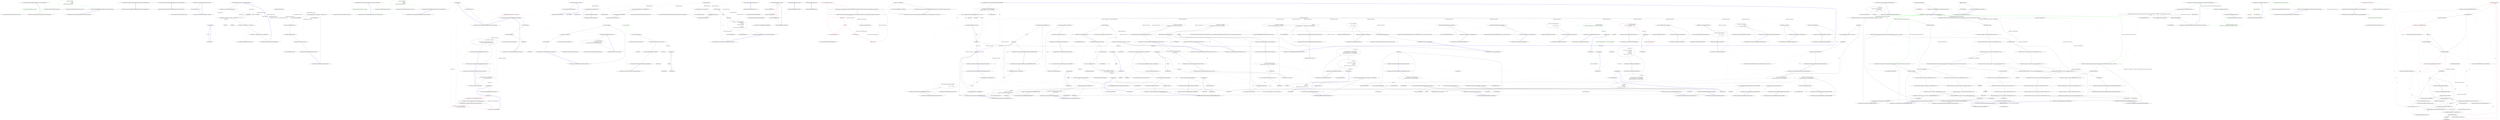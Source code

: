 digraph  {
m0_5 [label="Entry HangFire.Redis.States.FailedStateHandler.Unapply(HangFire.Common.States.StateApplyingContext)", span="17-17", cluster="HangFire.Redis.States.FailedStateHandler.Unapply(HangFire.Common.States.StateApplyingContext)", file="FailedStateHandler.cs"];
m0_6 [label="context.Transaction.RemoveFromSet(''failed'', context.JobId)", span="19-19", cluster="HangFire.Redis.States.FailedStateHandler.Unapply(HangFire.Common.States.StateApplyingContext)", color=green, community=0, file="FailedStateHandler.cs"];
m0_7 [label="Exit HangFire.Redis.States.FailedStateHandler.Unapply(HangFire.Common.States.StateApplyingContext)", span="17-17", cluster="HangFire.Redis.States.FailedStateHandler.Unapply(HangFire.Common.States.StateApplyingContext)", file="FailedStateHandler.cs"];
m0_8 [label="Entry HangFire.Storage.IWriteOnlyTransaction.RemoveFromSet(string, string)", span="27-27", cluster="HangFire.Storage.IWriteOnlyTransaction.RemoveFromSet(string, string)", file="FailedStateHandler.cs"];
m0_3 [label="Entry HangFire.Common.JobHelper.ToTimestamp(System.DateTime)", span="35-35", cluster="HangFire.Common.JobHelper.ToTimestamp(System.DateTime)", file="FailedStateHandler.cs"];
m0_4 [label="Entry HangFire.Storage.IWriteOnlyTransaction.AddToSet(string, string, double)", span="26-26", cluster="HangFire.Storage.IWriteOnlyTransaction.AddToSet(string, string, double)", file="FailedStateHandler.cs"];
m0_0 [label="Entry HangFire.Redis.States.FailedStateHandler.Apply(HangFire.Common.States.StateApplyingContext)", span="9-9", cluster="HangFire.Redis.States.FailedStateHandler.Apply(HangFire.Common.States.StateApplyingContext)", file="FailedStateHandler.cs"];
m0_1 [label="context.Transaction.AddToSet(\r\n                ''failed'',\r\n                context.JobId,\r\n                JobHelper.ToTimestamp(DateTime.UtcNow))", span="11-14", cluster="HangFire.Redis.States.FailedStateHandler.Apply(HangFire.Common.States.StateApplyingContext)", color=green, community=0, file="FailedStateHandler.cs"];
m0_2 [label="Exit HangFire.Redis.States.FailedStateHandler.Apply(HangFire.Common.States.StateApplyingContext)", span="9-9", cluster="HangFire.Redis.States.FailedStateHandler.Apply(HangFire.Common.States.StateApplyingContext)", file="FailedStateHandler.cs"];
m1_2 [label="Entry HangFire.Common.States.IStateChangedFilter.OnStateUnapplied(HangFire.Common.States.StateApplyingContext)", span="33-33", cluster="HangFire.Common.States.IStateChangedFilter.OnStateUnapplied(HangFire.Common.States.StateApplyingContext)", file="IStateChangedFilter.cs"];
m1_3 [label="Exit HangFire.Common.States.IStateChangedFilter.OnStateUnapplied(HangFire.Common.States.StateApplyingContext)", span="33-33", cluster="HangFire.Common.States.IStateChangedFilter.OnStateUnapplied(HangFire.Common.States.StateApplyingContext)", file="IStateChangedFilter.cs"];
m1_0 [label="Entry HangFire.Common.States.IStateChangedFilter.OnStateApplied(HangFire.Common.States.StateApplyingContext)", span="27-27", cluster="HangFire.Common.States.IStateChangedFilter.OnStateApplied(HangFire.Common.States.StateApplyingContext)", file="IStateChangedFilter.cs"];
m1_1 [label="Exit HangFire.Common.States.IStateChangedFilter.OnStateApplied(HangFire.Common.States.StateApplyingContext)", span="27-27", cluster="HangFire.Common.States.IStateChangedFilter.OnStateApplied(HangFire.Common.States.StateApplyingContext)", file="IStateChangedFilter.cs"];
m2_0 [label="Entry HangFire.Common.States.JobState.GetData(HangFire.Common.JobMethod)", span="26-26", cluster="HangFire.Common.States.JobState.GetData(HangFire.Common.JobMethod)", file="JobState.cs"];
m2_1 [label="return new Dictionary<string, string>();", span="28-28", cluster="HangFire.Common.States.JobState.GetData(HangFire.Common.JobMethod)", file="JobState.cs"];
m2_2 [label="Exit HangFire.Common.States.JobState.GetData(HangFire.Common.JobMethod)", span="26-26", cluster="HangFire.Common.States.JobState.GetData(HangFire.Common.JobMethod)", file="JobState.cs"];
m2_3 [label="Entry System.Collections.Generic.Dictionary<TKey, TValue>.Dictionary()", span="0-0", cluster="System.Collections.Generic.Dictionary<TKey, TValue>.Dictionary()", file="JobState.cs"];
m3_9 [label="Entry Hangfire.BackgroundJobServerOptions.WriteToLog(Hangfire.Logging.ILog)", span="78-78", cluster="Hangfire.BackgroundJobServerOptions.WriteToLog(Hangfire.Logging.ILog)", file="JobStateHandler.cs"];
m3_10 [label="logger.InfoFormat(''Using the following options for Hangfire Server:'')", span="80-80", cluster="Hangfire.BackgroundJobServerOptions.WriteToLog(Hangfire.Logging.ILog)", file="JobStateHandler.cs"];
m3_11 [label="logger.InfoFormat(''    Worker count: {0}.'', WorkerCount)", span="81-81", cluster="Hangfire.BackgroundJobServerOptions.WriteToLog(Hangfire.Logging.ILog)", file="JobStateHandler.cs"];
m3_12 [label="logger.InfoFormat(''    Listening queues: {0}.'', String.Join('', '', Queues.Select(x => ''''' + x + ''''')))", span="82-82", cluster="Hangfire.BackgroundJobServerOptions.WriteToLog(Hangfire.Logging.ILog)", file="JobStateHandler.cs"];
m3_13 [label="logger.InfoFormat(''    Shutdown timeout: {0}.'', ShutdownTimeout)", span="83-83", cluster="Hangfire.BackgroundJobServerOptions.WriteToLog(Hangfire.Logging.ILog)", file="JobStateHandler.cs"];
m3_14 [label="logger.InfoFormat(''    Schedule polling interval: {0}.'', SchedulePollingInterval)", span="84-84", cluster="Hangfire.BackgroundJobServerOptions.WriteToLog(Hangfire.Logging.ILog)", file="JobStateHandler.cs"];
m3_15 [label="Exit Hangfire.BackgroundJobServerOptions.WriteToLog(Hangfire.Logging.ILog)", span="78-78", cluster="Hangfire.BackgroundJobServerOptions.WriteToLog(Hangfire.Logging.ILog)", file="JobStateHandler.cs"];
m3_7 [label="Entry System.Math.Min(int, int)", span="0-0", cluster="System.Math.Min(int, int)", file="JobStateHandler.cs"];
m3_16 [label="Entry Hangfire.Logging.ILog.InfoFormat(string, params object[])", span="217-217", cluster="Hangfire.Logging.ILog.InfoFormat(string, params object[])", file="JobStateHandler.cs"];
m3_8 [label="Entry System.TimeSpan.FromSeconds(double)", span="0-0", cluster="System.TimeSpan.FromSeconds(double)", file="JobStateHandler.cs"];
m3_18 [label="Entry Unk.Join", span="", cluster="Unk.Join", file="JobStateHandler.cs"];
m3_0 [label="Entry Hangfire.BackgroundJobServerOptions.BackgroundJobServerOptions()", span="32-32", cluster="Hangfire.BackgroundJobServerOptions.BackgroundJobServerOptions()", file="JobStateHandler.cs"];
m3_1 [label="WorkerCount = Math.Min(Environment.ProcessorCount * 5, MaxDefaultWorkerCount)", span="34-34", cluster="Hangfire.BackgroundJobServerOptions.BackgroundJobServerOptions()", file="JobStateHandler.cs"];
m3_2 [label="ServerName = Environment.MachineName", span="35-35", cluster="Hangfire.BackgroundJobServerOptions.BackgroundJobServerOptions()", file="JobStateHandler.cs"];
m3_3 [label="Queues = new[] { EnqueuedState.DefaultQueue }", span="36-36", cluster="Hangfire.BackgroundJobServerOptions.BackgroundJobServerOptions()", file="JobStateHandler.cs"];
m3_4 [label="ShutdownTimeout = TimeSpan.FromSeconds(15)", span="37-37", cluster="Hangfire.BackgroundJobServerOptions.BackgroundJobServerOptions()", file="JobStateHandler.cs"];
m3_5 [label="SchedulePollingInterval = TimeSpan.FromSeconds(15)", span="38-38", cluster="Hangfire.BackgroundJobServerOptions.BackgroundJobServerOptions()", file="JobStateHandler.cs"];
m3_6 [label="Exit Hangfire.BackgroundJobServerOptions.BackgroundJobServerOptions()", span="32-32", cluster="Hangfire.BackgroundJobServerOptions.BackgroundJobServerOptions()", file="JobStateHandler.cs"];
m3_19 [label="Entry lambda expression", span="82-82", cluster="lambda expression", file="JobStateHandler.cs"];
m3_20 [label="''''' + x + '''''", span="82-82", cluster="lambda expression", file="JobStateHandler.cs"];
m3_21 [label="Exit lambda expression", span="82-82", cluster="lambda expression", file="JobStateHandler.cs"];
m3_17 [label="Entry Unk.Select", span="", cluster="Unk.Select", file="JobStateHandler.cs"];
m3_22 [label="Hangfire.BackgroundJobServerOptions", span="", file="JobStateHandler.cs"];
m4_5 [label="Entry HangFire.Redis.States.ProcessingStateHandler.Unapply(HangFire.Common.States.StateApplyingContext)", span="17-17", cluster="HangFire.Redis.States.ProcessingStateHandler.Unapply(HangFire.Common.States.StateApplyingContext)", file="ProcessingStateHandler.cs"];
m4_6 [label="context.Transaction.RemoveFromSet(''processing'', context.JobId)", span="19-19", cluster="HangFire.Redis.States.ProcessingStateHandler.Unapply(HangFire.Common.States.StateApplyingContext)", color=green, community=0, file="ProcessingStateHandler.cs"];
m4_7 [label="Exit HangFire.Redis.States.ProcessingStateHandler.Unapply(HangFire.Common.States.StateApplyingContext)", span="17-17", cluster="HangFire.Redis.States.ProcessingStateHandler.Unapply(HangFire.Common.States.StateApplyingContext)", file="ProcessingStateHandler.cs"];
m4_8 [label="Entry HangFire.Storage.IWriteOnlyTransaction.RemoveFromSet(string, string)", span="27-27", cluster="HangFire.Storage.IWriteOnlyTransaction.RemoveFromSet(string, string)", file="ProcessingStateHandler.cs"];
m4_3 [label="Entry HangFire.Common.JobHelper.ToTimestamp(System.DateTime)", span="35-35", cluster="HangFire.Common.JobHelper.ToTimestamp(System.DateTime)", file="ProcessingStateHandler.cs"];
m4_4 [label="Entry HangFire.Storage.IWriteOnlyTransaction.AddToSet(string, string, double)", span="26-26", cluster="HangFire.Storage.IWriteOnlyTransaction.AddToSet(string, string, double)", file="ProcessingStateHandler.cs"];
m4_0 [label="Entry HangFire.Redis.States.ProcessingStateHandler.Apply(HangFire.Common.States.StateApplyingContext)", span="9-9", cluster="HangFire.Redis.States.ProcessingStateHandler.Apply(HangFire.Common.States.StateApplyingContext)", file="ProcessingStateHandler.cs"];
m4_1 [label="context.Transaction.AddToSet(\r\n                ''processing'',\r\n                context.JobId,\r\n                JobHelper.ToTimestamp(DateTime.UtcNow))", span="11-14", cluster="HangFire.Redis.States.ProcessingStateHandler.Apply(HangFire.Common.States.StateApplyingContext)", color=green, community=0, file="ProcessingStateHandler.cs"];
m4_2 [label="Exit HangFire.Redis.States.ProcessingStateHandler.Apply(HangFire.Common.States.StateApplyingContext)", span="9-9", cluster="HangFire.Redis.States.ProcessingStateHandler.Apply(HangFire.Common.States.StateApplyingContext)", file="ProcessingStateHandler.cs"];
m5_14 [label="Entry lambda expression", span="22-22", cluster="lambda expression", file="ScheduledState.cs"];
m5_31 [label="Entry HangFire.SqlServer.SqlServerStorage.GetConnection()", span="59-59", cluster="HangFire.SqlServer.SqlServerStorage.GetConnection()", file="ScheduledState.cs"];
m5_5 [label="Exit HangFire.States.ScheduledState.GetData(HangFire.Common.JobMethod)", span="35-35", cluster="HangFire.States.ScheduledState.GetData(HangFire.Common.JobMethod)", file="ScheduledState.cs"];
m5_13 [label="Exit HangFire.SqlServer.Tests.StorageFacts.Ctor_ThrowsAnException_WhenOptionsValueIsNull()", span="19-19", cluster="HangFire.SqlServer.Tests.StorageFacts.Ctor_ThrowsAnException_WhenOptionsValueIsNull()", file="ScheduledState.cs"];
m5_32 [label="Entry HangFire.SqlServer.Tests.StorageFacts.GetComponents_ReturnsAllNeededComponents()", span="48-48", cluster="HangFire.SqlServer.Tests.StorageFacts.GetComponents_ReturnsAllNeededComponents()", file="ScheduledState.cs"];
m5_33 [label="var storage = CreateStorage()", span="50-50", cluster="HangFire.SqlServer.Tests.StorageFacts.GetComponents_ReturnsAllNeededComponents()", color=green, community=0, file="ScheduledState.cs"];
m5_34 [label="var components = storage.GetComponents()", span="52-52", cluster="HangFire.SqlServer.Tests.StorageFacts.GetComponents_ReturnsAllNeededComponents()", file="ScheduledState.cs"];
m5_35 [label="var componentTypes = components.Select(x => x.GetType()).ToArray()", span="54-54", cluster="HangFire.SqlServer.Tests.StorageFacts.GetComponents_ReturnsAllNeededComponents()", file="ScheduledState.cs"];
m5_36 [label="Assert.Contains(typeof(ExpirationManager), componentTypes)", span="55-55", cluster="HangFire.SqlServer.Tests.StorageFacts.GetComponents_ReturnsAllNeededComponents()", file="ScheduledState.cs"];
m5_37 [label="Exit HangFire.SqlServer.Tests.StorageFacts.GetComponents_ReturnsAllNeededComponents()", span="48-48", cluster="HangFire.SqlServer.Tests.StorageFacts.GetComponents_ReturnsAllNeededComponents()", file="ScheduledState.cs"];
m5_45 [label="Entry object.GetType()", span="0-0", cluster="object.GetType()", file="ScheduledState.cs"];
m5_8 [label="Exit lambda expression", span="13-13", cluster="lambda expression", file="ScheduledState.cs"];
m5_9 [label="Entry HangFire.SqlServer.SqlServerStorage.SqlServerStorage(string)", span="32-32", cluster="HangFire.SqlServer.SqlServerStorage.SqlServerStorage(string)", color=red, community=0, file="ScheduledState.cs"];
m5_11 [label="var exception = Assert.Throws<ArgumentNullException>(\r\n                () => new SqlServerStorage(''hello'', null))", span="21-22", cluster="HangFire.SqlServer.Tests.StorageFacts.Ctor_ThrowsAnException_WhenOptionsValueIsNull()", color=red, community=0, file="ScheduledState.cs"];
m5_10 [label="Entry HangFire.SqlServer.Tests.StorageFacts.Ctor_ThrowsAnException_WhenOptionsValueIsNull()", span="19-19", cluster="HangFire.SqlServer.Tests.StorageFacts.Ctor_ThrowsAnException_WhenOptionsValueIsNull()", file="ScheduledState.cs"];
m5_12 [label="Assert.Equal(''options'', exception.ParamName)", span="24-24", cluster="HangFire.SqlServer.Tests.StorageFacts.Ctor_ThrowsAnException_WhenOptionsValueIsNull()", file="ScheduledState.cs"];
m5_4 [label="return new Dictionary<string, string>\r\n                {\r\n                    { ''ScheduledAt'', JobHelper.ToStringTimestamp(DateTime.UtcNow) },\r\n                    { ''EnqueueAt'', JobHelper.ToStringTimestamp(EnqueueAt) }\r\n                };", span="37-41", cluster="HangFire.States.ScheduledState.GetData(HangFire.Common.JobMethod)", file="ScheduledState.cs"];
m5_23 [label="Entry HangFire.SqlServer.Tests.StorageFacts.CreateStorage()", span="58-58", cluster="HangFire.SqlServer.Tests.StorageFacts.CreateStorage()", file="ScheduledState.cs"];
m5_46 [label="return new SqlServerStorage(\r\n                ConnectionUtils.GetConnectionString(),\r\n                new SqlServerStorageOptions { PrepareSchemaIfNecessary = false });", span="60-62", cluster="HangFire.SqlServer.Tests.StorageFacts.CreateStorage()", file="ScheduledState.cs"];
m5_47 [label="Exit HangFire.SqlServer.Tests.StorageFacts.CreateStorage()", span="58-58", cluster="HangFire.SqlServer.Tests.StorageFacts.CreateStorage()", file="ScheduledState.cs"];
m5_40 [label="Entry Unk.ToArray", span="", cluster="Unk.ToArray", file="ScheduledState.cs"];
m5_25 [label="Entry Unk.NotNull", span="", cluster="Unk.NotNull", file="ScheduledState.cs"];
m5_6 [label="Entry lambda expression", span="13-13", cluster="lambda expression", file="ScheduledState.cs"];
m5_24 [label="Entry HangFire.SqlServer.SqlServerStorage.GetMonitoringApi()", span="54-54", cluster="HangFire.SqlServer.SqlServerStorage.GetMonitoringApi()", file="ScheduledState.cs"];
m5_17 [label="context.Transaction.RemoveFromSet(''schedule'', context.JobId)", span="56-56", cluster="HangFire.States.ScheduledState.Handler.Unapply(HangFire.Common.States.StateApplyingContext)", file="ScheduledState.cs", color=red, community=0];
m5_15 [label="new SqlServerStorage(''hello'', null)", span="22-22", cluster="lambda expression", file="ScheduledState.cs"];
m5_42 [label="Entry lambda expression", span="54-54", cluster="lambda expression", file="ScheduledState.cs"];
m5_44 [label="Exit lambda expression", span="54-54", cluster="lambda expression", file="ScheduledState.cs"];
m5_43 [label="x.GetType()", span="54-54", cluster="lambda expression", file="ScheduledState.cs"];
m5_16 [label="Entry HangFire.States.ScheduledState.Handler.Unapply(HangFire.Common.States.StateApplyingContext)", span="54-54", cluster="HangFire.States.ScheduledState.Handler.Unapply(HangFire.Common.States.StateApplyingContext)", file="ScheduledState.cs"];
m5_7 [label="Entry HangFire.Common.JobHelper.ToStringTimestamp(System.DateTime)", span="46-46", cluster="HangFire.Common.JobHelper.ToStringTimestamp(System.DateTime)", file="ScheduledState.cs"];
m5_26 [label="Entry HangFire.SqlServer.Tests.StorageFacts.GetConnection_ReturnsNonNullInstance()", span="38-38", cluster="HangFire.SqlServer.Tests.StorageFacts.GetConnection_ReturnsNonNullInstance()", file="ScheduledState.cs"];
m5_27 [label="var storage = CreateStorage()", span="40-40", cluster="HangFire.SqlServer.Tests.StorageFacts.GetConnection_ReturnsNonNullInstance()", file="ScheduledState.cs"];
m5_28 [label="var connection = storage.GetConnection()", span="41-41", cluster="HangFire.SqlServer.Tests.StorageFacts.GetConnection_ReturnsNonNullInstance()", file="ScheduledState.cs"];
m5_29 [label="Assert.NotNull(connection)", span="43-43", cluster="HangFire.SqlServer.Tests.StorageFacts.GetConnection_ReturnsNonNullInstance()", file="ScheduledState.cs"];
m5_30 [label="Exit HangFire.SqlServer.Tests.StorageFacts.GetConnection_ReturnsNonNullInstance()", span="38-38", cluster="HangFire.SqlServer.Tests.StorageFacts.GetConnection_ReturnsNonNullInstance()", file="ScheduledState.cs"];
m5_41 [label="Entry Unk.Contains", span="", cluster="Unk.Contains", file="ScheduledState.cs"];
m5_39 [label="Entry Unk.Select", span="", cluster="Unk.Select", file="ScheduledState.cs"];
m5_18 [label="Entry HangFire.SqlServer.Tests.StorageFacts.GetMonitoringApi_ReturnsNonNullInstance()", span="28-28", cluster="HangFire.SqlServer.Tests.StorageFacts.GetMonitoringApi_ReturnsNonNullInstance()", file="ScheduledState.cs"];
m5_3 [label="Exit HangFire.SqlServer.Tests.StorageFacts.Ctor_ThrowsAnException_WhenConnectionStringIsNull()", span="10-10", cluster="HangFire.SqlServer.Tests.StorageFacts.Ctor_ThrowsAnException_WhenConnectionStringIsNull()", file="ScheduledState.cs"];
m5_38 [label="Entry HangFire.SqlServer.SqlServerStorage.GetComponents()", span="64-64", cluster="HangFire.SqlServer.SqlServerStorage.GetComponents()", file="ScheduledState.cs"];
m5_0 [label="Entry HangFire.SqlServer.Tests.StorageFacts.Ctor_ThrowsAnException_WhenConnectionStringIsNull()", span="10-10", cluster="HangFire.SqlServer.Tests.StorageFacts.Ctor_ThrowsAnException_WhenConnectionStringIsNull()", file="ScheduledState.cs"];
m5_1 [label="var exception = Assert.Throws<ArgumentNullException>(\r\n                () => new SqlServerStorage(null))", span="12-13", cluster="HangFire.SqlServer.Tests.StorageFacts.Ctor_ThrowsAnException_WhenConnectionStringIsNull()", file="ScheduledState.cs"];
m5_2 [label="Assert.Equal(''connectionString'', exception.ParamName)", span="15-15", cluster="HangFire.SqlServer.Tests.StorageFacts.Ctor_ThrowsAnException_WhenConnectionStringIsNull()", file="ScheduledState.cs"];
m5_19 [label="var storage = CreateStorage()", span="30-30", cluster="HangFire.SqlServer.Tests.StorageFacts.GetMonitoringApi_ReturnsNonNullInstance()", file="ScheduledState.cs"];
m5_48 [label="Entry HangFire.SqlServer.Tests.ConnectionUtils.GetConnectionString()", span="26-26", cluster="HangFire.SqlServer.Tests.ConnectionUtils.GetConnectionString()", file="ScheduledState.cs"];
m5_49 [label="Entry HangFire.SqlServer.SqlServerStorageOptions.SqlServerStorageOptions()", span="24-24", cluster="HangFire.SqlServer.SqlServerStorageOptions.SqlServerStorageOptions()", file="ScheduledState.cs"];
m5_20 [label="HangFire.States.ScheduledState", span="", cluster="HangFire.SqlServer.Tests.StorageFacts.GetMonitoringApi_ReturnsNonNullInstance()", file="ScheduledState.cs"];
m5_21 [label="Assert.NotNull(api)", span="33-33", cluster="HangFire.SqlServer.Tests.StorageFacts.GetMonitoringApi_ReturnsNonNullInstance()", file="ScheduledState.cs"];
m5_22 [label="Exit HangFire.SqlServer.Tests.StorageFacts.GetMonitoringApi_ReturnsNonNullInstance()", span="28-28", cluster="HangFire.SqlServer.Tests.StorageFacts.GetMonitoringApi_ReturnsNonNullInstance()", file="ScheduledState.cs"];
m6_19 [label="Entry HangFire.Redis.RedisStorage.GetConnection()", span="73-73", cluster="HangFire.Redis.RedisStorage.GetConnection()", file="SqlServerMonitoringApi.cs"];
m6_20 [label="return new RedisConnection(_pooledManager.GetClient());", span="75-75", cluster="HangFire.Redis.RedisStorage.GetConnection()", file="SqlServerMonitoringApi.cs"];
m6_21 [label="Exit HangFire.Redis.RedisStorage.GetConnection()", span="73-73", cluster="HangFire.Redis.RedisStorage.GetConnection()", file="SqlServerMonitoringApi.cs"];
m6_13 [label="Entry RedisClientManagerConfig.cstr", span="", cluster="RedisClientManagerConfig.cstr", file="SqlServerMonitoringApi.cs"];
m6_14 [label="Entry HangFire.Redis.RedisStorage.GetMonitoringApi()", span="68-68", cluster="HangFire.Redis.RedisStorage.GetMonitoringApi()", file="SqlServerMonitoringApi.cs"];
m6_15 [label="return new RedisMonitoringApi(_pooledManager.GetClient());", span="70-70", cluster="HangFire.Redis.RedisStorage.GetMonitoringApi()", file="SqlServerMonitoringApi.cs"];
m6_16 [label="Exit HangFire.Redis.RedisStorage.GetMonitoringApi()", span="68-68", cluster="HangFire.Redis.RedisStorage.GetMonitoringApi()", file="SqlServerMonitoringApi.cs"];
m6_18 [label="Entry Unk.GetClient", span="", cluster="Unk.GetClient", file="SqlServerMonitoringApi.cs"];
m6_4 [label="Entry HangFire.Redis.RedisStorage.RedisStorage(string, int)", span="41-41", cluster="HangFire.Redis.RedisStorage.RedisStorage(string, int)", file="SqlServerMonitoringApi.cs"];
m6_5 [label="Exit HangFire.Redis.RedisStorage.RedisStorage(string, int)", span="41-41", cluster="HangFire.Redis.RedisStorage.RedisStorage(string, int)", file="SqlServerMonitoringApi.cs"];
m6_23 [label="Entry HangFire.Redis.RedisStorage.GetComponents()", span="78-78", cluster="HangFire.Redis.RedisStorage.GetComponents()", file="SqlServerMonitoringApi.cs"];
m6_24 [label="yield return new FetchedJobsWatcher(this, new StateMachineFactory(this));", span="80-80", cluster="HangFire.Redis.RedisStorage.GetComponents()", file="SqlServerMonitoringApi.cs"];
m6_25 [label="Exit HangFire.Redis.RedisStorage.GetComponents()", span="78-78", cluster="HangFire.Redis.RedisStorage.GetComponents()", file="SqlServerMonitoringApi.cs"];
m6_27 [label="Entry HangFire.States.StateMachineFactory.StateMachineFactory(HangFire.JobStorage)", span="16-16", cluster="HangFire.States.StateMachineFactory.StateMachineFactory(HangFire.JobStorage)", file="SqlServerMonitoringApi.cs"];
m6_28 [label="Entry HangFire.Redis.RedisStorage.GetStateHandlers()", span="83-83", cluster="HangFire.Redis.RedisStorage.GetStateHandlers()", file="SqlServerMonitoringApi.cs"];
m6_29 [label="yield return new FailedStateHandler();", span="85-85", cluster="HangFire.Redis.RedisStorage.GetStateHandlers()", file="SqlServerMonitoringApi.cs"];
m6_30 [label="yield return new ProcessingStateHandler();", span="86-86", cluster="HangFire.Redis.RedisStorage.GetStateHandlers()", file="SqlServerMonitoringApi.cs"];
m6_31 [label="yield return new SucceededStateHandler();", span="87-87", cluster="HangFire.Redis.RedisStorage.GetStateHandlers()", file="SqlServerMonitoringApi.cs"];
m6_32 [label="Exit HangFire.Redis.RedisStorage.GetStateHandlers()", span="83-83", cluster="HangFire.Redis.RedisStorage.GetStateHandlers()", file="SqlServerMonitoringApi.cs"];
m6_34 [label="Entry HangFire.Redis.ProcessingStateHandler.ProcessingStateHandler()", span="23-23", cluster="HangFire.Redis.ProcessingStateHandler.ProcessingStateHandler()", file="SqlServerMonitoringApi.cs"];
m6_2 [label="Entry HangFire.Redis.RedisStorage.RedisStorage(string)", span="36-36", cluster="HangFire.Redis.RedisStorage.RedisStorage(string)", file="SqlServerMonitoringApi.cs"];
m6_3 [label="Exit HangFire.Redis.RedisStorage.RedisStorage(string)", span="36-36", cluster="HangFire.Redis.RedisStorage.RedisStorage(string)", file="SqlServerMonitoringApi.cs"];
m6_12 [label="Entry PooledRedisClientManager.cstr", span="", cluster="PooledRedisClientManager.cstr", file="SqlServerMonitoringApi.cs"];
m6_39 [label="Entry string.Format(string, object, object)", span="0-0", cluster="string.Format(string, object, object)", file="SqlServerMonitoringApi.cs"];
m6_17 [label="Entry RedisMonitoringApi.cstr", span="", cluster="RedisMonitoringApi.cstr", file="SqlServerMonitoringApi.cs"];
m6_33 [label="Entry HangFire.Redis.FailedStateHandler.FailedStateHandler()", span="23-23", cluster="HangFire.Redis.FailedStateHandler.FailedStateHandler()", file="SqlServerMonitoringApi.cs"];
m6_36 [label="Entry HangFire.Redis.RedisStorage.ToString()", span="90-90", cluster="HangFire.Redis.RedisStorage.ToString()", file="SqlServerMonitoringApi.cs"];
m6_37 [label="return String.Format(''redis://{0}/{1}'', HostAndPort, Db);", span="92-92", cluster="HangFire.Redis.RedisStorage.ToString()", file="SqlServerMonitoringApi.cs"];
m6_38 [label="Exit HangFire.Redis.RedisStorage.ToString()", span="90-90", cluster="HangFire.Redis.RedisStorage.ToString()", file="SqlServerMonitoringApi.cs"];
m6_0 [label="Entry HangFire.Redis.RedisStorage.RedisStorage()", span="31-31", cluster="HangFire.Redis.RedisStorage.RedisStorage()", file="SqlServerMonitoringApi.cs"];
m6_1 [label="Exit HangFire.Redis.RedisStorage.RedisStorage()", span="31-31", cluster="HangFire.Redis.RedisStorage.RedisStorage()", file="SqlServerMonitoringApi.cs"];
m6_6 [label="Entry HangFire.Redis.RedisStorage.RedisStorage(string, int, HangFire.Redis.RedisStorageOptions)", span="46-46", cluster="HangFire.Redis.RedisStorage.RedisStorage(string, int, HangFire.Redis.RedisStorageOptions)", file="SqlServerMonitoringApi.cs"];
m6_7 [label="HostAndPort = hostAndPort", span="48-48", cluster="HangFire.Redis.RedisStorage.RedisStorage(string, int, HangFire.Redis.RedisStorageOptions)", file="SqlServerMonitoringApi.cs"];
m6_8 [label="Db = db", span="49-49", cluster="HangFire.Redis.RedisStorage.RedisStorage(string, int, HangFire.Redis.RedisStorageOptions)", file="SqlServerMonitoringApi.cs"];
m6_9 [label="Options = options", span="50-50", cluster="HangFire.Redis.RedisStorage.RedisStorage(string, int, HangFire.Redis.RedisStorageOptions)", file="SqlServerMonitoringApi.cs"];
m6_10 [label="_pooledManager = new PooledRedisClientManager(\r\n                new []{ HostAndPort },\r\n                new string[0],\r\n                new RedisClientManagerConfig\r\n                {\r\n                    DefaultDb = Db,\r\n                    MaxWritePoolSize = Options.ConnectionPoolSize\r\n                })", span="52-59", cluster="HangFire.Redis.RedisStorage.RedisStorage(string, int, HangFire.Redis.RedisStorageOptions)", file="SqlServerMonitoringApi.cs"];
m6_11 [label="Exit HangFire.Redis.RedisStorage.RedisStorage(string, int, HangFire.Redis.RedisStorageOptions)", span="46-46", cluster="HangFire.Redis.RedisStorage.RedisStorage(string, int, HangFire.Redis.RedisStorageOptions)", file="SqlServerMonitoringApi.cs"];
m6_22 [label="Entry RedisConnection.cstr", span="", cluster="RedisConnection.cstr", file="SqlServerMonitoringApi.cs"];
m6_35 [label="Entry HangFire.Redis.SucceededStateHandler.SucceededStateHandler()", span="21-21", cluster="HangFire.Redis.SucceededStateHandler.SucceededStateHandler()", file="SqlServerMonitoringApi.cs"];
m6_26 [label="Entry HangFire.Redis.FetchedJobsWatcher.FetchedJobsWatcher(HangFire.JobStorage, HangFire.States.IStateMachineFactory)", span="33-33", cluster="HangFire.Redis.FetchedJobsWatcher.FetchedJobsWatcher(HangFire.JobStorage, HangFire.States.IStateMachineFactory)", file="SqlServerMonitoringApi.cs"];
m6_40 [label="HangFire.Redis.RedisStorage", span="", file="SqlServerMonitoringApi.cs"];
m7_8 [label="Entry System.ArgumentNullException.ArgumentNullException(string)", span="0-0", cluster="System.ArgumentNullException.ArgumentNullException(string)", file="StateApplyingContext.cs"];
m7_0 [label="Entry HangFire.Common.States.StateApplyingContext.StateApplyingContext(HangFire.Common.States.StateContext, HangFire.Storage.IWriteOnlyTransaction, HangFire.Common.States.JobState)", span="23-23", cluster="HangFire.Common.States.StateApplyingContext.StateApplyingContext(HangFire.Common.States.StateContext, HangFire.Storage.IWriteOnlyTransaction, HangFire.Common.States.JobState)", file="StateApplyingContext.cs"];
m7_1 [label="transaction == null", span="29-29", cluster="HangFire.Common.States.StateApplyingContext.StateApplyingContext(HangFire.Common.States.StateContext, HangFire.Storage.IWriteOnlyTransaction, HangFire.Common.States.JobState)", color=red, community=0, file="StateApplyingContext.cs"];
m7_3 [label="state == null", span="30-30", cluster="HangFire.Common.States.StateApplyingContext.StateApplyingContext(HangFire.Common.States.StateContext, HangFire.Storage.IWriteOnlyTransaction, HangFire.Common.States.JobState)", color=red, community=0, file="StateApplyingContext.cs"];
m7_5 [label="Transaction = transaction", span="32-32", cluster="HangFire.Common.States.StateApplyingContext.StateApplyingContext(HangFire.Common.States.StateContext, HangFire.Storage.IWriteOnlyTransaction, HangFire.Common.States.JobState)", color=red, community=0, file="StateApplyingContext.cs"];
m7_6 [label="ApplyingState = state", span="33-33", cluster="HangFire.Common.States.StateApplyingContext.StateApplyingContext(HangFire.Common.States.StateContext, HangFire.Storage.IWriteOnlyTransaction, HangFire.Common.States.JobState)", color=red, community=0, file="StateApplyingContext.cs"];
m7_2 [label="throw new ArgumentNullException(''transaction'');", span="29-29", cluster="HangFire.Common.States.StateApplyingContext.StateApplyingContext(HangFire.Common.States.StateContext, HangFire.Storage.IWriteOnlyTransaction, HangFire.Common.States.JobState)", color=red, community=0, file="StateApplyingContext.cs"];
m7_4 [label="throw new ArgumentNullException(''state'');", span="30-30", cluster="HangFire.Common.States.StateApplyingContext.StateApplyingContext(HangFire.Common.States.StateContext, HangFire.Storage.IWriteOnlyTransaction, HangFire.Common.States.JobState)", color=red, community=0, file="StateApplyingContext.cs"];
m7_7 [label="Exit HangFire.Common.States.StateApplyingContext.StateApplyingContext(HangFire.Common.States.StateContext, HangFire.Storage.IWriteOnlyTransaction, HangFire.Common.States.JobState)", span="23-23", cluster="HangFire.Common.States.StateApplyingContext.StateApplyingContext(HangFire.Common.States.StateContext, HangFire.Storage.IWriteOnlyTransaction, HangFire.Common.States.JobState)", file="StateApplyingContext.cs"];
m7_9 [label="HangFire.Common.States.StateApplyingContext", span="", file="StateApplyingContext.cs"];
m8_3 [label="Entry System.NotSupportedException.NotSupportedException()", span="0-0", cluster="System.NotSupportedException.NotSupportedException()", file="StateMachine.cs"];
m8_0 [label="Entry HangFire.Tests.CustomTypeConverter.ConvertTo(System.ComponentModel.ITypeDescriptorContext, System.Globalization.CultureInfo, object, System.Type)", span="8-8", cluster="HangFire.Tests.CustomTypeConverter.ConvertTo(System.ComponentModel.ITypeDescriptorContext, System.Globalization.CultureInfo, object, System.Type)", file="StateMachine.cs"];
m8_1 [label="throw new NotSupportedException();", span="10-10", cluster="HangFire.Tests.CustomTypeConverter.ConvertTo(System.ComponentModel.ITypeDescriptorContext, System.Globalization.CultureInfo, object, System.Type)", file="StateMachine.cs"];
m8_2 [label="Exit HangFire.Tests.CustomTypeConverter.ConvertTo(System.ComponentModel.ITypeDescriptorContext, System.Globalization.CultureInfo, object, System.Type)", span="8-8", cluster="HangFire.Tests.CustomTypeConverter.ConvertTo(System.ComponentModel.ITypeDescriptorContext, System.Globalization.CultureInfo, object, System.Type)", file="StateMachine.cs"];
m9_239 [label="Entry HangFire.Tests.States.StateSteps.ThenTheHistoryForFollowingStatesWereAdded(Table)", span="448-448", cluster="HangFire.Tests.States.StateSteps.ThenTheHistoryForFollowingStatesWereAdded(Table)", file="StateSteps.cs"];
m9_240 [label="var serializedHistory = Redis.Client.GetAllItemsFromList(\r\n                String.Format(''hangfire:job:{0}:history'', JobSteps.DefaultJobId))", span="450-451", cluster="HangFire.Tests.States.StateSteps.ThenTheHistoryForFollowingStatesWereAdded(Table)", file="StateSteps.cs"];
m9_243 [label="i < table.RowCount", span="454-454", cluster="HangFire.Tests.States.StateSteps.ThenTheHistoryForFollowingStatesWereAdded(Table)", file="StateSteps.cs"];
m9_244 [label="Assert.Equal(table.Rows[i][''State''], history[i][''State''])", span="456-456", cluster="HangFire.Tests.States.StateSteps.ThenTheHistoryForFollowingStatesWereAdded(Table)", file="StateSteps.cs"];
m9_241 [label="var history = serializedHistory.Select(JobHelper.FromJson<Dictionary<string, string>>).ToList()", span="452-452", cluster="HangFire.Tests.States.StateSteps.ThenTheHistoryForFollowingStatesWereAdded(Table)", file="StateSteps.cs"];
m9_242 [label="var i = 0", span="454-454", cluster="HangFire.Tests.States.StateSteps.ThenTheHistoryForFollowingStatesWereAdded(Table)", file="StateSteps.cs"];
m9_245 [label="i++", span="454-454", cluster="HangFire.Tests.States.StateSteps.ThenTheHistoryForFollowingStatesWereAdded(Table)", file="StateSteps.cs"];
m9_246 [label="Exit HangFire.Tests.States.StateSteps.ThenTheHistoryForFollowingStatesWereAdded(Table)", span="448-448", cluster="HangFire.Tests.States.StateSteps.ThenTheHistoryForFollowingStatesWereAdded(Table)", file="StateSteps.cs"];
m9_135 [label="Entry HangFire.Common.States.JobState.GetData(HangFire.Common.JobMethod)", span="26-26", cluster="HangFire.Common.States.JobState.GetData(HangFire.Common.JobMethod)", file="StateSteps.cs"];
m9_153 [label="Entry HangFire.Tests.States.StateSteps.ThenProcessingTimestampIsSetToUtcNow()", span="307-307", cluster="HangFire.Tests.States.StateSteps.ThenProcessingTimestampIsSetToUtcNow()", file="StateSteps.cs"];
m9_154 [label="var score = Redis.Client.GetItemScoreInSortedSet(''hangfire:processing'', JobSteps.DefaultJobId)", span="309-309", cluster="HangFire.Tests.States.StateSteps.ThenProcessingTimestampIsSetToUtcNow()", file="StateSteps.cs"];
m9_155 [label="var timestamp = JobHelper.FromTimestamp((long)score)", span="310-310", cluster="HangFire.Tests.States.StateSteps.ThenProcessingTimestampIsSetToUtcNow()", file="StateSteps.cs"];
m9_156 [label="Assert.True(timestamp > DateTime.UtcNow.AddSeconds(-1))", span="312-312", cluster="HangFire.Tests.States.StateSteps.ThenProcessingTimestampIsSetToUtcNow()", file="StateSteps.cs"];
m9_157 [label="Assert.True(timestamp < DateTime.UtcNow.AddSeconds(1))", span="313-313", cluster="HangFire.Tests.States.StateSteps.ThenProcessingTimestampIsSetToUtcNow()", file="StateSteps.cs"];
m9_158 [label="Exit HangFire.Tests.States.StateSteps.ThenProcessingTimestampIsSetToUtcNow()", span="307-307", cluster="HangFire.Tests.States.StateSteps.ThenProcessingTimestampIsSetToUtcNow()", file="StateSteps.cs"];
m9_137 [label="Entry HangFire.Tests.States.StateSteps.ThenTheJobShouldBeAddedToTheFailedSet()", span="282-282", cluster="HangFire.Tests.States.StateSteps.ThenTheJobShouldBeAddedToTheFailedSet()", file="StateSteps.cs"];
m9_138 [label="Assert.Equal(1, Redis.Client.GetSortedSetCount(''hangfire:failed''))", span="284-284", cluster="HangFire.Tests.States.StateSteps.ThenTheJobShouldBeAddedToTheFailedSet()", file="StateSteps.cs"];
m9_139 [label="Assert.True(Redis.Client.SortedSetContainsItem(''hangfire:failed'', JobSteps.DefaultJobId))", span="285-285", cluster="HangFire.Tests.States.StateSteps.ThenTheJobShouldBeAddedToTheFailedSet()", file="StateSteps.cs"];
m9_140 [label="Exit HangFire.Tests.States.StateSteps.ThenTheJobShouldBeAddedToTheFailedSet()", span="282-282", cluster="HangFire.Tests.States.StateSteps.ThenTheJobShouldBeAddedToTheFailedSet()", file="StateSteps.cs"];
m9_90 [label="Entry HangFire.Tests.States.StateSteps.WhenIChangeTheStateOfTheJobToTheStateAllowedTransitions(string, string)", span="198-198", cluster="HangFire.Tests.States.StateSteps.WhenIChangeTheStateOfTheJobToTheStateAllowedTransitions(string, string)", file="StateSteps.cs"];
m9_91 [label="var stateMachine = new StateMachine(\r\n                new RedisConnection(Redis.Storage, Redis.Client), _handlers, _filters)", span="201-202", cluster="HangFire.Tests.States.StateSteps.WhenIChangeTheStateOfTheJobToTheStateAllowedTransitions(string, string)", file="StateSteps.cs"];
m9_92 [label="stateMachine.ChangeState(JobSteps.DefaultJobId, _stateMocks[state].Object, allowedState)", span="203-203", cluster="HangFire.Tests.States.StateSteps.WhenIChangeTheStateOfTheJobToTheStateAllowedTransitions(string, string)", file="StateSteps.cs"];
m9_93 [label="Exit HangFire.Tests.States.StateSteps.WhenIChangeTheStateOfTheJobToTheStateAllowedTransitions(string, string)", span="198-198", cluster="HangFire.Tests.States.StateSteps.WhenIChangeTheStateOfTheJobToTheStateAllowedTransitions(string, string)", file="StateSteps.cs"];
m9_152 [label="Entry Unk.False", span="", cluster="Unk.False", file="StateSteps.cs"];
m9_19 [label="Entry HangFire.Tests.States.StateSteps.GivenTheEnqueuedState()", span="76-76", cluster="HangFire.Tests.States.StateSteps.GivenTheEnqueuedState()", file="StateSteps.cs"];
m9_20 [label="_state = new EnqueuedState\r\n            {\r\n                Reason = ''SomeReason''\r\n            }", span="78-81", cluster="HangFire.Tests.States.StateSteps.GivenTheEnqueuedState()", file="StateSteps.cs"];
m9_21 [label="Exit HangFire.Tests.States.StateSteps.GivenTheEnqueuedState()", span="76-76", cluster="HangFire.Tests.States.StateSteps.GivenTheEnqueuedState()", file="StateSteps.cs"];
m9_162 [label="Entry HangFire.Tests.States.StateSteps.ThenTheScheduleContainsTheJobThatWillBeEnqueuedTomorrow()", span="317-317", cluster="HangFire.Tests.States.StateSteps.ThenTheScheduleContainsTheJobThatWillBeEnqueuedTomorrow()", file="StateSteps.cs"];
m9_163 [label="Assert.True(Redis.Client.SortedSetContainsItem(''hangfire:schedule'', JobSteps.DefaultJobId))", span="319-319", cluster="HangFire.Tests.States.StateSteps.ThenTheScheduleContainsTheJobThatWillBeEnqueuedTomorrow()", file="StateSteps.cs"];
m9_164 [label="var score = Redis.Client.GetItemScoreInSortedSet(''hangfire:schedule'', JobSteps.DefaultJobId)", span="320-320", cluster="HangFire.Tests.States.StateSteps.ThenTheScheduleContainsTheJobThatWillBeEnqueuedTomorrow()", file="StateSteps.cs"];
m9_165 [label="var timestamp = JobHelper.FromTimestamp((long) score)", span="321-321", cluster="HangFire.Tests.States.StateSteps.ThenTheScheduleContainsTheJobThatWillBeEnqueuedTomorrow()", file="StateSteps.cs"];
m9_166 [label="Assert.True(timestamp >= DateTime.UtcNow.Date.AddDays(1))", span="323-323", cluster="HangFire.Tests.States.StateSteps.ThenTheScheduleContainsTheJobThatWillBeEnqueuedTomorrow()", file="StateSteps.cs"];
m9_167 [label="Assert.True(timestamp < DateTime.UtcNow.Date.AddDays(2))", span="324-324", cluster="HangFire.Tests.States.StateSteps.ThenTheScheduleContainsTheJobThatWillBeEnqueuedTomorrow()", file="StateSteps.cs"];
m9_168 [label="Exit HangFire.Tests.States.StateSteps.ThenTheScheduleContainsTheJobThatWillBeEnqueuedTomorrow()", span="317-317", cluster="HangFire.Tests.States.StateSteps.ThenTheScheduleContainsTheJobThatWillBeEnqueuedTomorrow()", file="StateSteps.cs"];
m9_64 [label="Entry HangFire.Tests.States.StateSteps.GivenAStateChangingFilterThatChangesTheStateToThe(string, string)", span="122-122", cluster="HangFire.Tests.States.StateSteps.GivenAStateChangingFilterThatChangesTheStateToThe(string, string)", file="StateSteps.cs"];
m9_65 [label="Given(String.Format(''a '{0}' state'', state))", span="124-124", cluster="HangFire.Tests.States.StateSteps.GivenAStateChangingFilterThatChangesTheStateToThe(string, string)", file="StateSteps.cs"];
m9_66 [label="_filters.Add(\r\n                new TestStateChangingFilter(name, _stateChangingResults, _stateMocks[state].Object))", span="126-127", cluster="HangFire.Tests.States.StateSteps.GivenAStateChangingFilterThatChangesTheStateToThe(string, string)", file="StateSteps.cs"];
m9_67 [label="Exit HangFire.Tests.States.StateSteps.GivenAStateChangingFilterThatChangesTheStateToThe(string, string)", span="122-122", cluster="HangFire.Tests.States.StateSteps.GivenAStateChangingFilterThatChangesTheStateToThe(string, string)", file="StateSteps.cs"];
m9_89 [label="Entry Unk.ChangeState", span="", cluster="Unk.ChangeState", file="StateSteps.cs"];
m9_202 [label="Entry Unk.Unapply", span="", cluster="Unk.Unapply", file="StateSteps.cs"];
m9_102 [label="Entry Unk.ForEach", span="", cluster="Unk.ForEach", file="StateSteps.cs"];
m9_48 [label="Entry Unk.Given", span="", cluster="Unk.Given", file="StateSteps.cs"];
m9_169 [label="Entry HangFire.Tests.States.StateSteps.ThenTheScheduleDoesNotContainTheJob()", span="328-328", cluster="HangFire.Tests.States.StateSteps.ThenTheScheduleDoesNotContainTheJob()", file="StateSteps.cs"];
m9_170 [label="Assert.False(Redis.Client.SortedSetContainsItem(''hangfire:schedule'', JobSteps.DefaultJobId))", span="330-330", cluster="HangFire.Tests.States.StateSteps.ThenTheScheduleDoesNotContainTheJob()", file="StateSteps.cs"];
m9_171 [label="Exit HangFire.Tests.States.StateSteps.ThenTheScheduleDoesNotContainTheJob()", span="328-328", cluster="HangFire.Tests.States.StateSteps.ThenTheScheduleDoesNotContainTheJob()", file="StateSteps.cs"];
m9_136 [label="Entry HangFire.Tests.TableAssert.ContainsFollowingItems(Table, System.Collections.Generic.IDictionary<string, string>)", span="8-8", cluster="HangFire.Tests.TableAssert.ContainsFollowingItems(Table, System.Collections.Generic.IDictionary<string, string>)", file="StateSteps.cs"];
m9_228 [label="Entry Unk.ContainsKey", span="", cluster="Unk.ContainsKey", file="StateSteps.cs"];
m9_212 [label="Entry HangFire.Tests.States.StateSteps.ThenTheHistoryRecordShouldContainProperties()", span="401-401", cluster="HangFire.Tests.States.StateSteps.ThenTheHistoryRecordShouldContainProperties()", file="StateSteps.cs"];
m9_213 [label="var entry = Redis.Client.RemoveStartFromList(\r\n                String.Format(''hangfire:job:{0}:history'', JobSteps.DefaultJobId))", span="403-404", cluster="HangFire.Tests.States.StateSteps.ThenTheHistoryRecordShouldContainProperties()", file="StateSteps.cs"];
m9_214 [label="Assert.NotNull(entry)", span="405-405", cluster="HangFire.Tests.States.StateSteps.ThenTheHistoryRecordShouldContainProperties()", file="StateSteps.cs"];
m9_215 [label="var history = JobHelper.FromJson<Dictionary<string, string>>(entry)", span="407-407", cluster="HangFire.Tests.States.StateSteps.ThenTheHistoryRecordShouldContainProperties()", file="StateSteps.cs"];
m9_216 [label="Assert.NotNull(history)", span="408-408", cluster="HangFire.Tests.States.StateSteps.ThenTheHistoryRecordShouldContainProperties()", file="StateSteps.cs"];
m9_218 [label="Assert.True(history.ContainsKey(property.Key))", span="412-412", cluster="HangFire.Tests.States.StateSteps.ThenTheHistoryRecordShouldContainProperties()", file="StateSteps.cs"];
m9_219 [label="Assert.Equal(property.Value, history[property.Key])", span="413-413", cluster="HangFire.Tests.States.StateSteps.ThenTheHistoryRecordShouldContainProperties()", file="StateSteps.cs"];
m9_217 [label=_stateProperties, span="410-410", cluster="HangFire.Tests.States.StateSteps.ThenTheHistoryRecordShouldContainProperties()", file="StateSteps.cs"];
m9_220 [label="Exit HangFire.Tests.States.StateSteps.ThenTheHistoryRecordShouldContainProperties()", span="401-401", cluster="HangFire.Tests.States.StateSteps.ThenTheHistoryRecordShouldContainProperties()", file="StateSteps.cs"];
m9_121 [label="Entry HangFire.Tests.States.StateSteps.ThenItShouldPersistTheJob()", span="249-249", cluster="HangFire.Tests.States.StateSteps.ThenItShouldPersistTheJob()", file="StateSteps.cs"];
m9_122 [label="var keys = new[]\r\n                {\r\n                    String.Format(''hangfire:job:{0}'', JobSteps.DefaultJobId),\r\n                    String.Format(''hangfire:job:{0}:state'', JobSteps.DefaultJobId),\r\n                    String.Format(''hangfire:job:{0}:history'', JobSteps.DefaultJobId)\r\n                }", span="251-256", cluster="HangFire.Tests.States.StateSteps.ThenItShouldPersistTheJob()", file="StateSteps.cs"];
m9_123 [label="keys.ForEach(x =>\r\n            {\r\n                var ttl = Redis.Client.GetTimeToLive(x);\r\n                Assert.True(\r\n                    ttl.Seconds == -1,\r\n                    String.Format(''TTL for the '{0}' key is '{1}''', x, ttl));\r\n            })", span="258-264", cluster="HangFire.Tests.States.StateSteps.ThenItShouldPersistTheJob()", file="StateSteps.cs"];
m9_124 [label="Exit HangFire.Tests.States.StateSteps.ThenItShouldPersistTheJob()", span="249-249", cluster="HangFire.Tests.States.StateSteps.ThenItShouldPersistTheJob()", file="StateSteps.cs"];
m9_120 [label="Entry Unk.PopItemFromList", span="", cluster="Unk.PopItemFromList", file="StateSteps.cs"];
m9_68 [label="Entry TestStateChangingFilter.cstr", span="", cluster="TestStateChangingFilter.cstr", file="StateSteps.cs"];
m9_13 [label="Entry HangFire.States.ProcessingState.ProcessingState(string)", span="28-28", cluster="HangFire.States.ProcessingState.ProcessingState(string)", file="StateSteps.cs"];
m9_29 [label="Entry Mock<JobState>.cstr", span="", cluster="Mock<JobState>.cstr", file="StateSteps.cs"];
m9_221 [label="Entry System.Collections.Generic.Dictionary<TKey, TValue>.ContainsKey(TKey)", span="0-0", cluster="System.Collections.Generic.Dictionary<TKey, TValue>.ContainsKey(TKey)", file="StateSteps.cs"];
m9_22 [label="Entry HangFire.States.EnqueuedState.EnqueuedState()", span="25-25", cluster="HangFire.States.EnqueuedState.EnqueuedState()", file="StateSteps.cs"];
m9_94 [label="Entry HangFire.Tests.States.StateSteps.ThenTheStateNameIsEqualTo(string)", span="207-207", cluster="HangFire.Tests.States.StateSteps.ThenTheStateNameIsEqualTo(string)", file="StateSteps.cs"];
m9_95 [label="Assert.Equal(name, _state.StateName)", span="209-209", cluster="HangFire.Tests.States.StateSteps.ThenTheStateNameIsEqualTo(string)", file="StateSteps.cs"];
m9_96 [label="Exit HangFire.Tests.States.StateSteps.ThenTheStateNameIsEqualTo(string)", span="207-207", cluster="HangFire.Tests.States.StateSteps.ThenTheStateNameIsEqualTo(string)", file="StateSteps.cs"];
m9_59 [label="Entry HangFire.Tests.States.StateSteps.GivenAStateChangingFilter(string)", span="116-116", cluster="HangFire.Tests.States.StateSteps.GivenAStateChangingFilter(string)", file="StateSteps.cs"];
m9_60 [label="_filters.Add(new TestStateChangingFilter(name, _stateChangingResults))", span="118-118", cluster="HangFire.Tests.States.StateSteps.GivenAStateChangingFilter(string)", file="StateSteps.cs"];
m9_61 [label="Exit HangFire.Tests.States.StateSteps.GivenAStateChangingFilter(string)", span="116-116", cluster="HangFire.Tests.States.StateSteps.GivenAStateChangingFilter(string)", file="StateSteps.cs"];
m9_10 [label="Entry HangFire.Tests.States.StateSteps.GivenTheProcessingState()", span="58-58", cluster="HangFire.Tests.States.StateSteps.GivenTheProcessingState()", file="StateSteps.cs"];
m9_11 [label="_state = new ProcessingState(''TestServer'')\r\n            {\r\n                Reason = ''SomeReason''\r\n            }", span="60-63", cluster="HangFire.Tests.States.StateSteps.GivenTheProcessingState()", file="StateSteps.cs"];
m9_12 [label="Exit HangFire.Tests.States.StateSteps.GivenTheProcessingState()", span="58-58", cluster="HangFire.Tests.States.StateSteps.GivenTheProcessingState()", file="StateSteps.cs"];
m9_18 [label="Entry System.DateTime.AddDays(double)", span="0-0", cluster="System.DateTime.AddDays(double)", file="StateSteps.cs"];
m9_195 [label="Entry HangFire.Tests.States.StateSteps.ThenTheOldStateWasUnapplied()", span="386-386", cluster="HangFire.Tests.States.StateSteps.ThenTheOldStateWasUnapplied()", file="StateSteps.cs"];
m9_196 [label="_oldStateDescriptorMock.Verify(\r\n                x => x.Unapply(It.Is<StateApplyingContext>(y => y.JobId == JobSteps.DefaultJobId)))", span="388-389", cluster="HangFire.Tests.States.StateSteps.ThenTheOldStateWasUnapplied()", color=green, community=0, file="StateSteps.cs"];
m9_197 [label="Exit HangFire.Tests.States.StateSteps.ThenTheOldStateWasUnapplied()", span="386-386", cluster="HangFire.Tests.States.StateSteps.ThenTheOldStateWasUnapplied()", file="StateSteps.cs"];
m9_227 [label="Exit HangFire.Tests.States.StateSteps.ThenTheStateEntryShouldContainAllOfTheAboveProperties()", span="418-418", cluster="HangFire.Tests.States.StateSteps.ThenTheStateEntryShouldContainAllOfTheAboveProperties()", file="StateSteps.cs"];
m9_222 [label="Entry HangFire.Tests.States.StateSteps.ThenTheStateEntryShouldContainAllOfTheAboveProperties()", span="418-418", cluster="HangFire.Tests.States.StateSteps.ThenTheStateEntryShouldContainAllOfTheAboveProperties()", file="StateSteps.cs"];
m9_223 [label="var stateEntry = Redis.Client.GetAllEntriesFromHash(\r\n                String.Format(''hangfire:job:{0}:state'', JobSteps.DefaultJobId))", span="420-421", cluster="HangFire.Tests.States.StateSteps.ThenTheStateEntryShouldContainAllOfTheAboveProperties()", file="StateSteps.cs"];
m9_224 [label=_stateProperties, span="423-423", cluster="HangFire.Tests.States.StateSteps.ThenTheStateEntryShouldContainAllOfTheAboveProperties()", file="StateSteps.cs"];
m9_225 [label="Assert.True(stateEntry.ContainsKey(property.Key))", span="425-425", cluster="HangFire.Tests.States.StateSteps.ThenTheStateEntryShouldContainAllOfTheAboveProperties()", file="StateSteps.cs"];
m9_226 [label="Assert.Equal(property.Value, stateEntry[property.Key])", span="426-426", cluster="HangFire.Tests.States.StateSteps.ThenTheStateEntryShouldContainAllOfTheAboveProperties()", file="StateSteps.cs"];
m9_229 [label="Entry HangFire.Tests.States.StateSteps.ThenChangingFiltersWereExecutedInTheFollowingOrder(Table)", span="431-431", cluster="HangFire.Tests.States.StateSteps.ThenChangingFiltersWereExecutedInTheFollowingOrder(Table)", file="StateSteps.cs"];
m9_230 [label="Assert.Equal(table.RowCount, _stateChangingResults.Count)", span="433-433", cluster="HangFire.Tests.States.StateSteps.ThenChangingFiltersWereExecutedInTheFollowingOrder(Table)", file="StateSteps.cs"];
m9_232 [label="i < table.RowCount", span="435-435", cluster="HangFire.Tests.States.StateSteps.ThenChangingFiltersWereExecutedInTheFollowingOrder(Table)", file="StateSteps.cs"];
m9_233 [label="Assert.Equal(table.Rows[i][''Filter''], _stateChangingResults[i])", span="437-437", cluster="HangFire.Tests.States.StateSteps.ThenChangingFiltersWereExecutedInTheFollowingOrder(Table)", file="StateSteps.cs"];
m9_231 [label="var i = 0", span="435-435", cluster="HangFire.Tests.States.StateSteps.ThenChangingFiltersWereExecutedInTheFollowingOrder(Table)", file="StateSteps.cs"];
m9_234 [label="i++", span="435-435", cluster="HangFire.Tests.States.StateSteps.ThenChangingFiltersWereExecutedInTheFollowingOrder(Table)", file="StateSteps.cs"];
m9_235 [label="Exit HangFire.Tests.States.StateSteps.ThenChangingFiltersWereExecutedInTheFollowingOrder(Table)", span="431-431", cluster="HangFire.Tests.States.StateSteps.ThenChangingFiltersWereExecutedInTheFollowingOrder(Table)", file="StateSteps.cs"];
m9_209 [label="Entry lambda expression", span="396-396", cluster="lambda expression", file="StateSteps.cs"];
m9_34 [label="Entry lambda expression", span="88-88", cluster="lambda expression", file="StateSteps.cs"];
m9_37 [label="Entry lambda expression", span="89-89", cluster="lambda expression", file="StateSteps.cs"];
m9_35 [label="x.StateName", span="88-88", cluster="lambda expression", file="StateSteps.cs"];
m9_36 [label="Exit lambda expression", span="88-88", cluster="lambda expression", file="StateSteps.cs"];
m9_38 [label="x.GetData(It.IsAny<JobMethod>())", span="89-89", cluster="lambda expression", file="StateSteps.cs"];
m9_39 [label="Exit lambda expression", span="89-89", cluster="lambda expression", file="StateSteps.cs"];
m9_50 [label="Entry lambda expression", span="100-100", cluster="lambda expression", file="StateSteps.cs"];
m9_53 [label="Entry lambda expression", span="100-100", cluster="lambda expression", file="StateSteps.cs"];
m9_56 [label="Entry lambda expression", span="101-101", cluster="lambda expression", file="StateSteps.cs"];
m9_51 [label="x[''Name'']", span="100-100", cluster="lambda expression", file="StateSteps.cs"];
m9_52 [label="Exit lambda expression", span="100-100", cluster="lambda expression", file="StateSteps.cs"];
m9_54 [label="x[''Value'']", span="100-100", cluster="lambda expression", file="StateSteps.cs"];
m9_55 [label="Exit lambda expression", span="100-100", cluster="lambda expression", file="StateSteps.cs"];
m9_57 [label="x.GetData(It.IsAny<JobMethod>())", span="101-101", cluster="lambda expression", file="StateSteps.cs"];
m9_58 [label="Exit lambda expression", span="101-101", cluster="lambda expression", file="StateSteps.cs"];
m9_103 [label="Entry lambda expression", span="222-229", cluster="lambda expression", file="StateSteps.cs"];
m9_104 [label="var ttl = Redis.Client.GetTimeToLive(x)", span="224-224", cluster="lambda expression", file="StateSteps.cs"];
m9_105 [label="Assert.True(\r\n                        ttl.TotalSeconds > 0,\r\n                        String.Format(\r\n                        ''TTL for the '{0}' key is '{1}''', x, ttl))", span="225-228", cluster="lambda expression", file="StateSteps.cs"];
m9_106 [label="Exit lambda expression", span="222-229", cluster="lambda expression", file="StateSteps.cs"];
m9_125 [label="Entry lambda expression", span="258-264", cluster="lambda expression", file="StateSteps.cs"];
m9_126 [label="var ttl = Redis.Client.GetTimeToLive(x)", span="260-260", cluster="lambda expression", file="StateSteps.cs"];
m9_127 [label="Assert.True(\r\n                    ttl.Seconds == -1,\r\n                    String.Format(''TTL for the '{0}' key is '{1}''', x, ttl))", span="261-263", cluster="lambda expression", file="StateSteps.cs"];
m9_128 [label="Exit lambda expression", span="258-264", cluster="lambda expression", file="StateSteps.cs"];
m9_199 [label="Entry lambda expression", span="389-389", cluster="lambda expression", file="StateSteps.cs"];
m9_200 [label="x.Unapply(It.Is<StateApplyingContext>(y => y.JobId == JobSteps.DefaultJobId))", span="389-389", cluster="lambda expression", color=green, community=0, file="StateSteps.cs"];
m9_201 [label="Exit lambda expression", span="389-389", cluster="lambda expression", file="StateSteps.cs"];
m9_203 [label="Entry lambda expression", span="389-389", cluster="lambda expression", file="StateSteps.cs"];
m9_204 [label="y.JobId == JobSteps.DefaultJobId", span="389-389", cluster="lambda expression", color=green, community=0, file="StateSteps.cs"];
m9_205 [label="Exit lambda expression", span="389-389", cluster="lambda expression", file="StateSteps.cs"];
m9_210 [label="x.Unapply(It.IsAny<StateApplyingContext>())", span="396-396", cluster="lambda expression", color=red, community=0, file="StateSteps.cs"];
m9_211 [label="Exit lambda expression", span="396-396", cluster="lambda expression", file="StateSteps.cs"];
m9_175 [label="Entry Unk.SetContainsItem", span="", cluster="Unk.SetContainsItem", file="StateSteps.cs"];
m9_62 [label="Entry HangFire.Tests.TestStateChangingFilter.TestStateChangingFilter(string, System.Collections.Generic.IList<string>, HangFire.Common.States.JobState)", span="14-14", cluster="HangFire.Tests.TestStateChangingFilter.TestStateChangingFilter(string, System.Collections.Generic.IList<string>, HangFire.Common.States.JobState)", file="StateSteps.cs"];
m9_249 [label="Entry Unk.ToList", span="", cluster="Unk.ToList", file="StateSteps.cs"];
m9_108 [label="Entry Unk.Format", span="", cluster="Unk.Format", file="StateSteps.cs"];
m9_149 [label="Entry HangFire.Tests.States.StateSteps.ThenTheProcessingSetDoesNotContainTheJob()", span="301-301", cluster="HangFire.Tests.States.StateSteps.ThenTheProcessingSetDoesNotContainTheJob()", file="StateSteps.cs"];
m9_150 [label="Assert.False(Redis.Client.SortedSetContainsItem(''hangfire:processing'', JobSteps.DefaultJobId))", span="303-303", cluster="HangFire.Tests.States.StateSteps.ThenTheProcessingSetDoesNotContainTheJob()", file="StateSteps.cs"];
m9_151 [label="Exit HangFire.Tests.States.StateSteps.ThenTheProcessingSetDoesNotContainTheJob()", span="301-301", cluster="HangFire.Tests.States.StateSteps.ThenTheProcessingSetDoesNotContainTheJob()", file="StateSteps.cs"];
m9_31 [label="Entry Unk.Returns", span="", cluster="Unk.Returns", file="StateSteps.cs"];
m9_33 [label="Entry System.Collections.Generic.IDictionary<TKey, TValue>.Add(TKey, TValue)", span="0-0", cluster="System.Collections.Generic.IDictionary<TKey, TValue>.Add(TKey, TValue)", file="StateSteps.cs"];
m9_77 [label="Entry HangFire.States.StateMachine.StateMachine(HangFire.Storage.IStorageConnection, System.Collections.Generic.IEnumerable<HangFire.Common.States.JobStateHandler>, System.Collections.Generic.IEnumerable<object>)", span="41-41", cluster="HangFire.States.StateMachine.StateMachine(HangFire.Storage.IStorageConnection, System.Collections.Generic.IEnumerable<HangFire.Common.States.JobStateHandler>, System.Collections.Generic.IEnumerable<object>)", file="StateSteps.cs"];
m9_80 [label="Entry HangFire.Tests.States.StateSteps.WhenIChangeTheStateOfTheJobToThe(string)", span="181-181", cluster="HangFire.Tests.States.StateSteps.WhenIChangeTheStateOfTheJobToThe(string)", file="StateSteps.cs"];
m9_81 [label="When(String.Format(\r\n                ''I change the state of the '{0}' job to the '{1}''',\r\n                JobSteps.DefaultJobId,\r\n                state))", span="183-186", cluster="HangFire.Tests.States.StateSteps.WhenIChangeTheStateOfTheJobToThe(string)", file="StateSteps.cs"];
m9_82 [label="Exit HangFire.Tests.States.StateSteps.WhenIChangeTheStateOfTheJobToThe(string)", span="181-181", cluster="HangFire.Tests.States.StateSteps.WhenIChangeTheStateOfTheJobToThe(string)", file="StateSteps.cs"];
m9_107 [label="Entry Unk.GetTimeToLive", span="", cluster="Unk.GetTimeToLive", file="StateSteps.cs"];
m9_63 [label="Entry System.Collections.Generic.ICollection<T>.Add(T)", span="0-0", cluster="System.Collections.Generic.ICollection<T>.Add(T)", file="StateSteps.cs"];
m9_69 [label="Entry HangFire.Tests.States.StateSteps.GivenAStateAppliedFilter(string)", span="131-131", cluster="HangFire.Tests.States.StateSteps.GivenAStateAppliedFilter(string)", file="StateSteps.cs"];
m9_70 [label="_filters.Add(new TestStateChangedFilter(name, _stateAppliedResults))", span="133-133", cluster="HangFire.Tests.States.StateSteps.GivenAStateAppliedFilter(string)", file="StateSteps.cs"];
m9_71 [label="Exit HangFire.Tests.States.StateSteps.GivenAStateAppliedFilter(string)", span="131-131", cluster="HangFire.Tests.States.StateSteps.GivenAStateAppliedFilter(string)", file="StateSteps.cs"];
m9_42 [label="Entry HangFire.Tests.States.StateSteps.GivenAStateWithTheFollowingProperties(string, Table)", span="96-96", cluster="HangFire.Tests.States.StateSteps.GivenAStateWithTheFollowingProperties(string, Table)", file="StateSteps.cs"];
m9_43 [label="Given(String.Format(''a '{0}' state'', state))", span="98-98", cluster="HangFire.Tests.States.StateSteps.GivenAStateWithTheFollowingProperties(string, Table)", file="StateSteps.cs"];
m9_44 [label="_stateProperties = table.Rows.ToDictionary(x => x[''Name''], x => x[''Value''])", span="100-100", cluster="HangFire.Tests.States.StateSteps.GivenAStateWithTheFollowingProperties(string, Table)", file="StateSteps.cs"];
m9_45 [label="_stateMocks[state].Setup(x => x.GetData(It.IsAny<JobMethod>()))\r\n                .Returns(_stateProperties)", span="101-102", cluster="HangFire.Tests.States.StateSteps.GivenAStateWithTheFollowingProperties(string, Table)", file="StateSteps.cs"];
m9_46 [label="Exit HangFire.Tests.States.StateSteps.GivenAStateWithTheFollowingProperties(string, Table)", span="96-96", cluster="HangFire.Tests.States.StateSteps.GivenAStateWithTheFollowingProperties(string, Table)", file="StateSteps.cs"];
m9_97 [label="Entry Unk.Equal", span="", cluster="Unk.Equal", file="StateSteps.cs"];
m9_206 [label="Entry HangFire.Tests.States.StateSteps.ThenTheOldStateWasNotUnapplied()", span="393-393", cluster="HangFire.Tests.States.StateSteps.ThenTheOldStateWasNotUnapplied()", file="StateSteps.cs"];
m9_207 [label="_oldStateDescriptorMock.Verify(\r\n                x => x.Unapply(It.IsAny<StateApplyingContext>()),\r\n                Times.Never)", span="395-397", cluster="HangFire.Tests.States.StateSteps.ThenTheOldStateWasNotUnapplied()", color=red, community=0, file="StateSteps.cs"];
m9_208 [label="Exit HangFire.Tests.States.StateSteps.ThenTheOldStateWasNotUnapplied()", span="393-393", cluster="HangFire.Tests.States.StateSteps.ThenTheOldStateWasNotUnapplied()", file="StateSteps.cs"];
m9_193 [label="Entry Unk.RemoveStartFromList", span="", cluster="Unk.RemoveStartFromList", file="StateSteps.cs"];
m9_176 [label="Entry HangFire.Tests.States.StateSteps.ThenTheJobStateIsChangedTo(string)", span="340-340", cluster="HangFire.Tests.States.StateSteps.ThenTheJobStateIsChangedTo(string)", file="StateSteps.cs"];
m9_177 [label="var job = Redis.Client.GetAllEntriesFromHash(String.Format(''hangfire:job:{0}'', JobSteps.DefaultJobId))", span="342-342", cluster="HangFire.Tests.States.StateSteps.ThenTheJobStateIsChangedTo(string)", file="StateSteps.cs"];
m9_178 [label="Assert.Equal(state, job[''State''])", span="343-343", cluster="HangFire.Tests.States.StateSteps.ThenTheJobStateIsChangedTo(string)", file="StateSteps.cs"];
m9_179 [label="Exit HangFire.Tests.States.StateSteps.ThenTheJobStateIsChangedTo(string)", span="340-340", cluster="HangFire.Tests.States.StateSteps.ThenTheJobStateIsChangedTo(string)", file="StateSteps.cs"];
m9_110 [label="Entry HangFire.Tests.States.StateSteps.ThenItShouldIncreaseTheSucceededCounter(string)", span="233-233", cluster="HangFire.Tests.States.StateSteps.ThenItShouldIncreaseTheSucceededCounter(string)", file="StateSteps.cs"];
m9_111 [label="Assert.Equal(\r\n                changeType == ''increase'' ? ''1'' : ''0'',\r\n                Redis.Client.GetValue(String.Format(''hangfire:stats:succeeded'')))", span="235-237", cluster="HangFire.Tests.States.StateSteps.ThenItShouldIncreaseTheSucceededCounter(string)", file="StateSteps.cs"];
m9_112 [label="Exit HangFire.Tests.States.StateSteps.ThenItShouldIncreaseTheSucceededCounter(string)", span="233-233", cluster="HangFire.Tests.States.StateSteps.ThenItShouldIncreaseTheSucceededCounter(string)", file="StateSteps.cs"];
m9_72 [label="Entry HangFire.Tests.TestStateChangedFilter.TestStateChangedFilter(string, System.Collections.Generic.IList<string>)", span="14-14", cluster="HangFire.Tests.TestStateChangedFilter.TestStateChangedFilter(string, System.Collections.Generic.IList<string>)", file="StateSteps.cs"];
m9_236 [label="Entry HangFire.Tests.States.StateSteps.ThenChangingFiltersWereNotExecuted()", span="442-442", cluster="HangFire.Tests.States.StateSteps.ThenChangingFiltersWereNotExecuted()", file="StateSteps.cs"];
m9_237 [label="Assert.Equal(0, _stateChangingResults.Count)", span="444-444", cluster="HangFire.Tests.States.StateSteps.ThenChangingFiltersWereNotExecuted()", file="StateSteps.cs"];
m9_238 [label="Exit HangFire.Tests.States.StateSteps.ThenChangingFiltersWereNotExecuted()", span="442-442", cluster="HangFire.Tests.States.StateSteps.ThenChangingFiltersWereNotExecuted()", file="StateSteps.cs"];
m9_8 [label="Entry System.InvalidOperationException.InvalidOperationException(string)", span="0-0", cluster="System.InvalidOperationException.InvalidOperationException(string)", file="StateSteps.cs"];
m9_23 [label="Entry HangFire.Tests.States.StateSteps.GivenAState(string)", span="85-85", cluster="HangFire.Tests.States.StateSteps.GivenAState(string)", file="StateSteps.cs"];
m9_24 [label="var mock = new Mock<JobState>()", span="87-87", cluster="HangFire.Tests.States.StateSteps.GivenAState(string)", file="StateSteps.cs"];
m9_25 [label="mock.Setup(x => x.StateName).Returns(state)", span="88-88", cluster="HangFire.Tests.States.StateSteps.GivenAState(string)", file="StateSteps.cs"];
m9_27 [label="_stateMocks.Add(state, mock)", span="92-92", cluster="HangFire.Tests.States.StateSteps.GivenAState(string)", file="StateSteps.cs"];
m9_26 [label="mock.Setup(x => x.GetData(It.IsAny<JobMethod>()))\r\n                .Returns(new Dictionary<string, string>())", span="89-90", cluster="HangFire.Tests.States.StateSteps.GivenAState(string)", file="StateSteps.cs"];
m9_28 [label="Exit HangFire.Tests.States.StateSteps.GivenAState(string)", span="85-85", cluster="HangFire.Tests.States.StateSteps.GivenAState(string)", file="StateSteps.cs"];
m9_194 [label="Entry Unk.NotNull", span="", cluster="Unk.NotNull", file="StateSteps.cs"];
m9_30 [label="Entry Unk.Setup", span="", cluster="Unk.Setup", file="StateSteps.cs"];
m9_14 [label="Entry HangFire.Tests.States.StateSteps.GivenTheScheduledStateWithTheDateSetToTomorrow()", span="67-67", cluster="HangFire.Tests.States.StateSteps.GivenTheScheduledStateWithTheDateSetToTomorrow()", file="StateSteps.cs"];
m9_15 [label="_state = new ScheduledState(DateTime.UtcNow.AddDays(1))\r\n            {\r\n                Reason = ''SomeReason''\r\n            }", span="69-72", cluster="HangFire.Tests.States.StateSteps.GivenTheScheduledStateWithTheDateSetToTomorrow()", file="StateSteps.cs"];
m9_16 [label="Exit HangFire.Tests.States.StateSteps.GivenTheScheduledStateWithTheDateSetToTomorrow()", span="67-67", cluster="HangFire.Tests.States.StateSteps.GivenTheScheduledStateWithTheDateSetToTomorrow()", file="StateSteps.cs"];
m9_172 [label="Entry HangFire.Tests.States.StateSteps.ThenTheQueueWasAddedToTheQueuesSet(string)", span="334-334", cluster="HangFire.Tests.States.StateSteps.ThenTheQueueWasAddedToTheQueuesSet(string)", file="StateSteps.cs"];
m9_173 [label="Assert.True(Redis.Client.SetContainsItem(''hangfire:queues'', queue))", span="336-336", cluster="HangFire.Tests.States.StateSteps.ThenTheQueueWasAddedToTheQueuesSet(string)", file="StateSteps.cs"];
m9_174 [label="Exit HangFire.Tests.States.StateSteps.ThenTheQueueWasAddedToTheQueuesSet(string)", span="334-334", cluster="HangFire.Tests.States.StateSteps.ThenTheQueueWasAddedToTheQueuesSet(string)", file="StateSteps.cs"];
m9_17 [label="Entry HangFire.States.ScheduledState.ScheduledState(System.DateTime)", span="27-27", cluster="HangFire.States.ScheduledState.ScheduledState(System.DateTime)", file="StateSteps.cs"];
m9_146 [label="Entry HangFire.Tests.States.StateSteps.ThenTheProcessingSetContainsTheJob()", span="295-295", cluster="HangFire.Tests.States.StateSteps.ThenTheProcessingSetContainsTheJob()", file="StateSteps.cs"];
m9_147 [label="Assert.True(Redis.Client.SortedSetContainsItem(''hangfire:processing'', JobSteps.DefaultJobId))", span="297-297", cluster="HangFire.Tests.States.StateSteps.ThenTheProcessingSetContainsTheJob()", file="StateSteps.cs"];
m9_148 [label="Exit HangFire.Tests.States.StateSteps.ThenTheProcessingSetContainsTheJob()", span="295-295", cluster="HangFire.Tests.States.StateSteps.ThenTheProcessingSetContainsTheJob()", file="StateSteps.cs"];
m9_141 [label="Entry Unk.GetSortedSetCount", span="", cluster="Unk.GetSortedSetCount", file="StateSteps.cs"];
m9_198 [label="Entry Unk.Verify", span="", cluster="Unk.Verify", file="StateSteps.cs"];
m9_115 [label="Entry HangFire.Tests.States.StateSteps.ThenItShouldBeAddedToTheSucceededList()", span="241-241", cluster="HangFire.Tests.States.StateSteps.ThenItShouldBeAddedToTheSucceededList()", file="StateSteps.cs"];
m9_116 [label="Assert.Equal(1, Redis.Client.GetListCount(''hangfire:succeeded''))", span="243-243", cluster="HangFire.Tests.States.StateSteps.ThenItShouldBeAddedToTheSucceededList()", file="StateSteps.cs"];
m9_117 [label="Assert.Equal(JobSteps.DefaultJobId, Redis.Client.PopItemFromList(\r\n                ''hangfire:succeeded''))", span="244-245", cluster="HangFire.Tests.States.StateSteps.ThenItShouldBeAddedToTheSucceededList()", file="StateSteps.cs"];
m9_118 [label="Exit HangFire.Tests.States.StateSteps.ThenItShouldBeAddedToTheSucceededList()", span="241-241", cluster="HangFire.Tests.States.StateSteps.ThenItShouldBeAddedToTheSucceededList()", file="StateSteps.cs"];
m9_143 [label="Entry HangFire.Tests.States.StateSteps.ThenTheJobShouldBeRemovedFromTheFailedSet()", span="289-289", cluster="HangFire.Tests.States.StateSteps.ThenTheJobShouldBeRemovedFromTheFailedSet()", file="StateSteps.cs"];
m9_144 [label="Assert.Equal(0, Redis.Client.GetSortedSetCount(''hangfire:failed''))", span="291-291", cluster="HangFire.Tests.States.StateSteps.ThenTheJobShouldBeRemovedFromTheFailedSet()", file="StateSteps.cs"];
m9_145 [label="Exit HangFire.Tests.States.StateSteps.ThenTheJobShouldBeRemovedFromTheFailedSet()", span="289-289", cluster="HangFire.Tests.States.StateSteps.ThenTheJobShouldBeRemovedFromTheFailedSet()", file="StateSteps.cs"];
m9_184 [label="Exit HangFire.Tests.States.StateSteps.ThenTheJobsStateEntryContainsTheFollowingItems(Table)", span="347-347", cluster="HangFire.Tests.States.StateSteps.ThenTheJobsStateEntryContainsTheFollowingItems(Table)", file="StateSteps.cs"];
m9_181 [label="Entry HangFire.Tests.States.StateSteps.ThenTheJobsStateEntryContainsTheFollowingItems(Table)", span="347-347", cluster="HangFire.Tests.States.StateSteps.ThenTheJobsStateEntryContainsTheFollowingItems(Table)", file="StateSteps.cs"];
m9_182 [label="var stateEntry = Redis.Client.GetAllEntriesFromHash(\r\n                String.Format(''hangfire:job:{0}:state'', JobSteps.DefaultJobId))", span="349-350", cluster="HangFire.Tests.States.StateSteps.ThenTheJobsStateEntryContainsTheFollowingItems(Table)", file="StateSteps.cs"];
m9_183 [label="TableAssert.ContainsFollowingItems(table, stateEntry)", span="351-351", cluster="HangFire.Tests.States.StateSteps.ThenTheJobsStateEntryContainsTheFollowingItems(Table)", file="StateSteps.cs"];
m9_9 [label="Entry HangFire.States.FailedState.FailedState(System.Exception)", span="28-28", cluster="HangFire.States.FailedState.FailedState(System.Exception)", file="StateSteps.cs"];
m9_142 [label="Entry Unk.SortedSetContainsItem", span="", cluster="Unk.SortedSetContainsItem", file="StateSteps.cs"];
m9_83 [label="Entry string.Format(string, object, object)", span="0-0", cluster="string.Format(string, object, object)", file="StateSteps.cs"];
m9_161 [label="Entry System.DateTime.AddSeconds(double)", span="0-0", cluster="System.DateTime.AddSeconds(double)", file="StateSteps.cs"];
m9_113 [label="Entry string.Format(string, params object[])", span="0-0", cluster="string.Format(string, params object[])", file="StateSteps.cs"];
m9_98 [label="Entry HangFire.Tests.States.StateSteps.ThenItShouldExpireTheJob()", span="213-213", cluster="HangFire.Tests.States.StateSteps.ThenItShouldExpireTheJob()", file="StateSteps.cs"];
m9_99 [label="var keys = new[]\r\n                {\r\n                    String.Format(''hangfire:job:{0}'', JobSteps.DefaultJobId),\r\n                    String.Format(''hangfire:job:{0}:state'', JobSteps.DefaultJobId),\r\n                    String.Format(''hangfire:job:{0}:history'', JobSteps.DefaultJobId)\r\n                }", span="215-220", cluster="HangFire.Tests.States.StateSteps.ThenItShouldExpireTheJob()", file="StateSteps.cs"];
m9_100 [label="keys.ForEach(x =>\r\n                {\r\n                    var ttl = Redis.Client.GetTimeToLive(x);\r\n                    Assert.True(\r\n                        ttl.TotalSeconds > 0,\r\n                        String.Format(\r\n                        ''TTL for the '{0}' key is '{1}''', x, ttl));\r\n                })", span="222-229", cluster="HangFire.Tests.States.StateSteps.ThenItShouldExpireTheJob()", file="StateSteps.cs"];
m9_101 [label="Exit HangFire.Tests.States.StateSteps.ThenItShouldExpireTheJob()", span="213-213", cluster="HangFire.Tests.States.StateSteps.ThenItShouldExpireTheJob()", file="StateSteps.cs"];
m9_49 [label="Entry Unk.ToDictionary", span="", cluster="Unk.ToDictionary", file="StateSteps.cs"];
m9_180 [label="Entry Unk.GetAllEntriesFromHash", span="", cluster="Unk.GetAllEntriesFromHash", file="StateSteps.cs"];
m9_4 [label="Entry HangFire.Tests.States.StateSteps.GivenTheFailedState()", span="48-48", cluster="HangFire.Tests.States.StateSteps.GivenTheFailedState()", file="StateSteps.cs"];
m9_5 [label="_failedException = new InvalidOperationException(''Hello'')", span="50-50", cluster="HangFire.Tests.States.StateSteps.GivenTheFailedState()", file="StateSteps.cs"];
m9_6 [label="_state = new FailedState(_failedException)\r\n            {\r\n                Reason = ''SomeReason''\r\n            }", span="51-54", cluster="HangFire.Tests.States.StateSteps.GivenTheFailedState()", file="StateSteps.cs"];
m9_7 [label="Exit HangFire.Tests.States.StateSteps.GivenTheFailedState()", span="48-48", cluster="HangFire.Tests.States.StateSteps.GivenTheFailedState()", file="StateSteps.cs"];
m9_160 [label="Entry HangFire.Common.JobHelper.FromTimestamp(long)", span="41-41", cluster="HangFire.Common.JobHelper.FromTimestamp(long)", file="StateSteps.cs"];
m9_47 [label="Entry string.Format(string, object)", span="0-0", cluster="string.Format(string, object)", file="StateSteps.cs"];
m9_192 [label="Exit HangFire.Tests.States.StateSteps.ThenTheHistoryEntryShouldContainTheFollowingItems(Table)", span="355-355", cluster="HangFire.Tests.States.StateSteps.ThenTheHistoryEntryShouldContainTheFollowingItems(Table)", file="StateSteps.cs"];
m9_186 [label="Entry HangFire.Tests.States.StateSteps.ThenTheHistoryEntryShouldContainTheFollowingItems(Table)", span="355-355", cluster="HangFire.Tests.States.StateSteps.ThenTheHistoryEntryShouldContainTheFollowingItems(Table)", file="StateSteps.cs"];
m9_187 [label="var entry = Redis.Client.RemoveStartFromList(\r\n                String.Format(''hangfire:job:{0}:history'', JobSteps.DefaultJobId))", span="357-358", cluster="HangFire.Tests.States.StateSteps.ThenTheHistoryEntryShouldContainTheFollowingItems(Table)", file="StateSteps.cs"];
m9_191 [label="TableAssert.ContainsFollowingItems(table, history)", span="364-364", cluster="HangFire.Tests.States.StateSteps.ThenTheHistoryEntryShouldContainTheFollowingItems(Table)", file="StateSteps.cs"];
m9_188 [label="Assert.NotNull(entry)", span="359-359", cluster="HangFire.Tests.States.StateSteps.ThenTheHistoryEntryShouldContainTheFollowingItems(Table)", file="StateSteps.cs"];
m9_189 [label="var history = JobHelper.FromJson<Dictionary<string, string>>(entry)", span="361-361", cluster="HangFire.Tests.States.StateSteps.ThenTheHistoryEntryShouldContainTheFollowingItems(Table)", file="StateSteps.cs"];
m9_190 [label="Assert.NotNull(history)", span="362-362", cluster="HangFire.Tests.States.StateSteps.ThenTheHistoryEntryShouldContainTheFollowingItems(Table)", file="StateSteps.cs"];
m9_40 [label="Entry Unk.>", span="", cluster="Unk.>", file="StateSteps.cs"];
m9_159 [label="Entry Unk.GetItemScoreInSortedSet", span="", cluster="Unk.GetItemScoreInSortedSet", file="StateSteps.cs"];
m9_78 [label="Entry HangFire.Redis.RedisConnection.RedisConnection(HangFire.JobStorage, IRedisClient)", span="15-15", cluster="HangFire.Redis.RedisConnection.RedisConnection(HangFire.JobStorage, IRedisClient)", file="StateSteps.cs"];
m9_119 [label="Entry Unk.GetListCount", span="", cluster="Unk.GetListCount", file="StateSteps.cs"];
m9_41 [label="Entry Unk.GetData", span="", cluster="Unk.GetData", file="StateSteps.cs"];
m9_3 [label="Entry HangFire.States.SucceededState.SucceededState()", span="23-23", cluster="HangFire.States.SucceededState.SucceededState()", file="StateSteps.cs"];
m9_0 [label="Entry HangFire.Tests.States.StateSteps.GivenTheSucceededState()", span="42-42", cluster="HangFire.Tests.States.StateSteps.GivenTheSucceededState()", file="StateSteps.cs"];
m9_1 [label="_state = new SucceededState { Reason = ''SomeReason'' }", span="44-44", cluster="HangFire.Tests.States.StateSteps.GivenTheSucceededState()", file="StateSteps.cs"];
m9_2 [label="Exit HangFire.Tests.States.StateSteps.GivenTheSucceededState()", span="42-42", cluster="HangFire.Tests.States.StateSteps.GivenTheSucceededState()", file="StateSteps.cs"];
m9_32 [label="Entry System.Collections.Generic.Dictionary<TKey, TValue>.Dictionary()", span="0-0", cluster="System.Collections.Generic.Dictionary<TKey, TValue>.Dictionary()", file="StateSteps.cs"];
m9_84 [label="Entry Unk.When", span="", cluster="Unk.When", file="StateSteps.cs"];
m9_129 [label="Entry HangFire.Tests.States.StateSteps.ThenTheJobShouldBeRemovedFromTheSucceededList()", span="268-268", cluster="HangFire.Tests.States.StateSteps.ThenTheJobShouldBeRemovedFromTheSucceededList()", file="StateSteps.cs"];
m9_130 [label="Assert.Equal(0, Redis.Client.GetListCount(''hangfire:succeeded''))", span="270-270", cluster="HangFire.Tests.States.StateSteps.ThenTheJobShouldBeRemovedFromTheSucceededList()", file="StateSteps.cs"];
m9_131 [label="Exit HangFire.Tests.States.StateSteps.ThenTheJobShouldBeRemovedFromTheSucceededList()", span="268-268", cluster="HangFire.Tests.States.StateSteps.ThenTheJobShouldBeRemovedFromTheSucceededList()", file="StateSteps.cs"];
m9_132 [label="Entry HangFire.Tests.States.StateSteps.ThenPropertiesTableContainsTheFollowingItems(Table)", span="274-274", cluster="HangFire.Tests.States.StateSteps.ThenPropertiesTableContainsTheFollowingItems(Table)", file="StateSteps.cs"];
m9_133 [label="TableAssert.ContainsFollowingItems(\r\n                table,\r\n                _state.GetData(_defaultData))", span="276-278", cluster="HangFire.Tests.States.StateSteps.ThenPropertiesTableContainsTheFollowingItems(Table)", file="StateSteps.cs"];
m9_134 [label="Exit HangFire.Tests.States.StateSteps.ThenPropertiesTableContainsTheFollowingItems(Table)", span="274-274", cluster="HangFire.Tests.States.StateSteps.ThenPropertiesTableContainsTheFollowingItems(Table)", file="StateSteps.cs"];
m9_247 [label="Entry Unk.GetAllItemsFromList", span="", cluster="Unk.GetAllItemsFromList", file="StateSteps.cs"];
m9_85 [label="Entry HangFire.Tests.States.StateSteps.WhenIChangeTheStateOfTheJobToThe(string, string)", span="190-190", cluster="HangFire.Tests.States.StateSteps.WhenIChangeTheStateOfTheJobToThe(string, string)", file="StateSteps.cs"];
m9_86 [label="var stateMachine = new StateMachine(\r\n                new RedisConnection(Redis.Storage, Redis.Client), _handlers, _filters)", span="192-193", cluster="HangFire.Tests.States.StateSteps.WhenIChangeTheStateOfTheJobToThe(string, string)", file="StateSteps.cs"];
m9_87 [label="stateMachine.ChangeState(jobId, _stateMocks[state].Object)", span="194-194", cluster="HangFire.Tests.States.StateSteps.WhenIChangeTheStateOfTheJobToThe(string, string)", file="StateSteps.cs"];
m9_88 [label="Exit HangFire.Tests.States.StateSteps.WhenIChangeTheStateOfTheJobToThe(string, string)", span="190-190", cluster="HangFire.Tests.States.StateSteps.WhenIChangeTheStateOfTheJobToThe(string, string)", file="StateSteps.cs"];
m9_248 [label="Entry Unk.Select", span="", cluster="Unk.Select", file="StateSteps.cs"];
m9_79 [label="Entry HangFire.States.StateMachine.ChangeState(string, HangFire.Common.States.JobState, params string[])", span="113-113", cluster="HangFire.States.StateMachine.ChangeState(string, HangFire.Common.States.JobState, params string[])", file="StateSteps.cs"];
m9_73 [label="Entry HangFire.Tests.States.StateSteps.WhenIApplyTheState()", span="173-173", cluster="HangFire.Tests.States.StateSteps.WhenIApplyTheState()", file="StateSteps.cs"];
m9_74 [label="var stateMachine = new StateMachine(\r\n                new RedisConnection(Redis.Storage, Redis.Client), _handlers, _filters)", span="175-176", cluster="HangFire.Tests.States.StateSteps.WhenIApplyTheState()", file="StateSteps.cs"];
m9_75 [label="stateMachine.ChangeState(JobSteps.DefaultJobId, _state)", span="177-177", cluster="HangFire.Tests.States.StateSteps.WhenIApplyTheState()", file="StateSteps.cs"];
m9_76 [label="Exit HangFire.Tests.States.StateSteps.WhenIApplyTheState()", span="173-173", cluster="HangFire.Tests.States.StateSteps.WhenIApplyTheState()", file="StateSteps.cs"];
m9_114 [label="Entry Unk.GetValue", span="", cluster="Unk.GetValue", file="StateSteps.cs"];
m9_109 [label="Entry Unk.True", span="", cluster="Unk.True", file="StateSteps.cs"];
m9_185 [label="Entry Unk.ContainsFollowingItems", span="", cluster="Unk.ContainsFollowingItems", file="StateSteps.cs"];
m9_250 [label="Entry HangFire.Tests.States.StateSteps.ThenStateAppliedFilterMethodsWereExecutedInTheFollowingOrder(Table)", span="461-461", cluster="HangFire.Tests.States.StateSteps.ThenStateAppliedFilterMethodsWereExecutedInTheFollowingOrder(Table)", file="StateSteps.cs"];
m9_251 [label="Assert.Equal(table.RowCount, _stateAppliedResults.Count)", span="463-463", cluster="HangFire.Tests.States.StateSteps.ThenStateAppliedFilterMethodsWereExecutedInTheFollowingOrder(Table)", file="StateSteps.cs"];
m9_253 [label="i < table.RowCount", span="465-465", cluster="HangFire.Tests.States.StateSteps.ThenStateAppliedFilterMethodsWereExecutedInTheFollowingOrder(Table)", file="StateSteps.cs"];
m9_254 [label="Assert.Equal(table.Rows[i][''Method''], _stateAppliedResults[i])", span="467-467", cluster="HangFire.Tests.States.StateSteps.ThenStateAppliedFilterMethodsWereExecutedInTheFollowingOrder(Table)", file="StateSteps.cs"];
m9_252 [label="var i = 0", span="465-465", cluster="HangFire.Tests.States.StateSteps.ThenStateAppliedFilterMethodsWereExecutedInTheFollowingOrder(Table)", file="StateSteps.cs"];
m9_255 [label="i++", span="465-465", cluster="HangFire.Tests.States.StateSteps.ThenStateAppliedFilterMethodsWereExecutedInTheFollowingOrder(Table)", file="StateSteps.cs"];
m9_256 [label="Exit HangFire.Tests.States.StateSteps.ThenStateAppliedFilterMethodsWereExecutedInTheFollowingOrder(Table)", span="461-461", cluster="HangFire.Tests.States.StateSteps.ThenStateAppliedFilterMethodsWereExecutedInTheFollowingOrder(Table)", file="StateSteps.cs"];
m9_257 [label="HangFire.Tests.States.StateSteps", span="", file="StateSteps.cs"];
m10_25 [label="Entry Unk.OnScenarioStart", span="", cluster="Unk.OnScenarioStart", file="SucceededState.cs"];
m10_29 [label="Entry Unk.CollectScenarioErrors", span="", cluster="Unk.CollectScenarioErrors", file="SucceededState.cs"];
m10_21 [label="Entry Unk.OnScenarioEnd", span="", cluster="Unk.OnScenarioEnd", file="SucceededState.cs"];
m10_55 [label="Entry HangFire.Tests.Server.JobFetcherFeature.FetcherReturnsNullWhenItTriesToDequeueAJobFromAnEmptyQueue()", span="119-119", cluster="HangFire.Tests.Server.JobFetcherFeature.FetcherReturnsNullWhenItTriesToDequeueAJobFromAnEmptyQueue()", file="SucceededState.cs"];
m10_56 [label="TechTalk.SpecFlow.ScenarioInfo scenarioInfo = new TechTalk.SpecFlow.ScenarioInfo(''Fetcher returns null when it tries to dequeue a job from an empty queue'', ((string[])(null)))", span="121-121", cluster="HangFire.Tests.Server.JobFetcherFeature.FetcherReturnsNullWhenItTriesToDequeueAJobFromAnEmptyQueue()", file="SucceededState.cs"];
m10_57 [label="this.ScenarioSetup(scenarioInfo)", span="123-123", cluster="HangFire.Tests.Server.JobFetcherFeature.FetcherReturnsNullWhenItTriesToDequeueAJobFromAnEmptyQueue()", file="SucceededState.cs"];
m10_58 [label="testRunner.Given(''an empty queue'', ((string)(null)), ((TechTalk.SpecFlow.Table)(null)), ''Given '')", span="125-125", cluster="HangFire.Tests.Server.JobFetcherFeature.FetcherReturnsNullWhenItTriesToDequeueAJobFromAnEmptyQueue()", file="SucceededState.cs"];
m10_59 [label="testRunner.And(''the fetcher listening the queue'', ((string)(null)), ((TechTalk.SpecFlow.Table)(null)), ''And '')", span="127-127", cluster="HangFire.Tests.Server.JobFetcherFeature.FetcherReturnsNullWhenItTriesToDequeueAJobFromAnEmptyQueue()", file="SucceededState.cs"];
m10_60 [label="testRunner.When(''it dequeues a job'', ((string)(null)), ((TechTalk.SpecFlow.Table)(null)), ''When '')", span="129-129", cluster="HangFire.Tests.Server.JobFetcherFeature.FetcherReturnsNullWhenItTriesToDequeueAJobFromAnEmptyQueue()", file="SucceededState.cs"];
m10_61 [label="testRunner.Then(''the fetcher does not return any job'', ((string)(null)), ((TechTalk.SpecFlow.Table)(null)), ''Then '')", span="131-131", cluster="HangFire.Tests.Server.JobFetcherFeature.FetcherReturnsNullWhenItTriesToDequeueAJobFromAnEmptyQueue()", file="SucceededState.cs"];
m10_62 [label="this.ScenarioCleanup()", span="133-133", cluster="HangFire.Tests.Server.JobFetcherFeature.FetcherReturnsNullWhenItTriesToDequeueAJobFromAnEmptyQueue()", file="SucceededState.cs"];
m10_63 [label="Exit HangFire.Tests.Server.JobFetcherFeature.FetcherReturnsNullWhenItTriesToDequeueAJobFromAnEmptyQueue()", span="119-119", cluster="HangFire.Tests.Server.JobFetcherFeature.FetcherReturnsNullWhenItTriesToDequeueAJobFromAnEmptyQueue()", file="SucceededState.cs"];
m10_0 [label="Entry HangFire.Tests.Server.JobFetcherFeature.FeatureSetup(Microsoft.VisualStudio.TestTools.UnitTesting.TestContext)", span="30-30", cluster="HangFire.Tests.Server.JobFetcherFeature.FeatureSetup(Microsoft.VisualStudio.TestTools.UnitTesting.TestContext)", file="SucceededState.cs"];
m10_1 [label="testRunner = TechTalk.SpecFlow.TestRunnerManager.GetTestRunner()", span="32-32", cluster="HangFire.Tests.Server.JobFetcherFeature.FeatureSetup(Microsoft.VisualStudio.TestTools.UnitTesting.TestContext)", file="SucceededState.cs"];
m10_2 [label="TechTalk.SpecFlow.FeatureInfo featureInfo = new TechTalk.SpecFlow.FeatureInfo(new System.Globalization.CultureInfo(''en-US''), ''JobFetcher'', '''', ProgrammingLanguage.CSharp, new string[] {\r\n                        ''redis''})", span="33-34", cluster="HangFire.Tests.Server.JobFetcherFeature.FeatureSetup(Microsoft.VisualStudio.TestTools.UnitTesting.TestContext)", file="SucceededState.cs"];
m10_3 [label="testRunner.OnFeatureStart(featureInfo)", span="35-35", cluster="HangFire.Tests.Server.JobFetcherFeature.FeatureSetup(Microsoft.VisualStudio.TestTools.UnitTesting.TestContext)", file="SucceededState.cs"];
m10_4 [label="Exit HangFire.Tests.Server.JobFetcherFeature.FeatureSetup(Microsoft.VisualStudio.TestTools.UnitTesting.TestContext)", span="30-30", cluster="HangFire.Tests.Server.JobFetcherFeature.FeatureSetup(Microsoft.VisualStudio.TestTools.UnitTesting.TestContext)", file="SucceededState.cs"];
m10_76 [label="Entry HangFire.Tests.Server.JobFetcherFeature.FetcherListensOnlySpecifiedQueue()", span="167-167", cluster="HangFire.Tests.Server.JobFetcherFeature.FetcherListensOnlySpecifiedQueue()", file="SucceededState.cs"];
m10_77 [label="TechTalk.SpecFlow.ScenarioInfo scenarioInfo = new TechTalk.SpecFlow.ScenarioInfo(''Fetcher listens only specified queue'', ((string[])(null)))", span="169-169", cluster="HangFire.Tests.Server.JobFetcherFeature.FetcherListensOnlySpecifiedQueue()", file="SucceededState.cs"];
m10_78 [label="this.ScenarioSetup(scenarioInfo)", span="171-171", cluster="HangFire.Tests.Server.JobFetcherFeature.FetcherListensOnlySpecifiedQueue()", file="SucceededState.cs"];
m10_79 [label="testRunner.Given(''a job in the \'another\' queue'', ((string)(null)), ((TechTalk.SpecFlow.Table)(null)), ''Given '')", span="173-173", cluster="HangFire.Tests.Server.JobFetcherFeature.FetcherListensOnlySpecifiedQueue()", file="SucceededState.cs"];
m10_80 [label="testRunner.And(''the fetcher listening the \'default\' queue'', ((string)(null)), ((TechTalk.SpecFlow.Table)(null)), ''And '')", span="175-175", cluster="HangFire.Tests.Server.JobFetcherFeature.FetcherListensOnlySpecifiedQueue()", file="SucceededState.cs"];
m10_81 [label="testRunner.When(''it dequeues a job'', ((string)(null)), ((TechTalk.SpecFlow.Table)(null)), ''When '')", span="177-177", cluster="HangFire.Tests.Server.JobFetcherFeature.FetcherListensOnlySpecifiedQueue()", file="SucceededState.cs"];
m10_82 [label="testRunner.Then(''the fetcher does not return any job'', ((string)(null)), ((TechTalk.SpecFlow.Table)(null)), ''Then '')", span="179-179", cluster="HangFire.Tests.Server.JobFetcherFeature.FetcherListensOnlySpecifiedQueue()", file="SucceededState.cs"];
m10_83 [label="this.ScenarioCleanup()", span="181-181", cluster="HangFire.Tests.Server.JobFetcherFeature.FetcherListensOnlySpecifiedQueue()", file="SucceededState.cs"];
m10_84 [label="Exit HangFire.Tests.Server.JobFetcherFeature.FetcherListensOnlySpecifiedQueue()", span="167-167", cluster="HangFire.Tests.Server.JobFetcherFeature.FetcherListensOnlySpecifiedQueue()", file="SucceededState.cs"];
m10_41 [label="Entry Unk.And", span="", cluster="Unk.And", file="SucceededState.cs"];
m10_54 [label="Entry Unk.But", span="", cluster="Unk.But", file="SucceededState.cs"];
m10_5 [label="Entry Unk.GetTestRunner", span="", cluster="Unk.GetTestRunner", file="SucceededState.cs"];
m10_9 [label="Entry HangFire.Tests.Server.JobFetcherFeature.FeatureTearDown()", span="39-39", cluster="HangFire.Tests.Server.JobFetcherFeature.FeatureTearDown()", file="SucceededState.cs"];
m10_10 [label="testRunner.OnFeatureEnd()", span="41-41", cluster="HangFire.Tests.Server.JobFetcherFeature.FeatureTearDown()", file="SucceededState.cs", color=green, community=0];
m10_11 [label="testRunner = null", span="42-42", cluster="HangFire.Tests.Server.JobFetcherFeature.FeatureTearDown()", color=red, community=0, file="SucceededState.cs"];
m10_12 [label="Exit HangFire.Tests.Server.JobFetcherFeature.FeatureTearDown()", span="39-39", cluster="HangFire.Tests.Server.JobFetcherFeature.FeatureTearDown()", file="SucceededState.cs"];
m10_22 [label="Entry HangFire.Tests.Server.JobFetcherFeature.ScenarioSetup(TechTalk.SpecFlow.ScenarioInfo)", span="61-61", cluster="HangFire.Tests.Server.JobFetcherFeature.ScenarioSetup(TechTalk.SpecFlow.ScenarioInfo)", file="SucceededState.cs"];
m10_23 [label="testRunner.OnScenarioStart(scenarioInfo)", span="63-63", cluster="HangFire.Tests.Server.JobFetcherFeature.ScenarioSetup(TechTalk.SpecFlow.ScenarioInfo)", file="SucceededState.cs"];
m10_24 [label="Exit HangFire.Tests.Server.JobFetcherFeature.ScenarioSetup(TechTalk.SpecFlow.ScenarioInfo)", span="61-61", cluster="HangFire.Tests.Server.JobFetcherFeature.ScenarioSetup(TechTalk.SpecFlow.ScenarioInfo)", file="SucceededState.cs"];
m10_85 [label="Entry HangFire.Tests.Server.JobFetcherFeature.FetcherSetsTheFetchedFlagWhenItDequeuesAJob()", span="188-188", cluster="HangFire.Tests.Server.JobFetcherFeature.FetcherSetsTheFetchedFlagWhenItDequeuesAJob()", file="SucceededState.cs"];
m10_86 [label="TechTalk.SpecFlow.ScenarioInfo scenarioInfo = new TechTalk.SpecFlow.ScenarioInfo(''Fetcher sets the \'fetched\' flag when it dequeues a job'', ((string[])(null)))", span="190-190", cluster="HangFire.Tests.Server.JobFetcherFeature.FetcherSetsTheFetchedFlagWhenItDequeuesAJob()", file="SucceededState.cs"];
m10_87 [label="this.ScenarioSetup(scenarioInfo)", span="192-192", cluster="HangFire.Tests.Server.JobFetcherFeature.FetcherSetsTheFetchedFlagWhenItDequeuesAJob()", file="SucceededState.cs"];
m10_88 [label="testRunner.Given(''an enqueued job'', ((string)(null)), ((TechTalk.SpecFlow.Table)(null)), ''Given '')", span="194-194", cluster="HangFire.Tests.Server.JobFetcherFeature.FetcherSetsTheFetchedFlagWhenItDequeuesAJob()", file="SucceededState.cs"];
m10_89 [label="testRunner.And(''the fetcher listening the queue'', ((string)(null)), ((TechTalk.SpecFlow.Table)(null)), ''And '')", span="196-196", cluster="HangFire.Tests.Server.JobFetcherFeature.FetcherSetsTheFetchedFlagWhenItDequeuesAJob()", file="SucceededState.cs"];
m10_90 [label="testRunner.When(''it dequeues a job'', ((string)(null)), ((TechTalk.SpecFlow.Table)(null)), ''When '')", span="198-198", cluster="HangFire.Tests.Server.JobFetcherFeature.FetcherSetsTheFetchedFlagWhenItDequeuesAJob()", file="SucceededState.cs"];
m10_91 [label="testRunner.Then(''the job has the \'fetched\' flag set'', ((string)(null)), ((TechTalk.SpecFlow.Table)(null)), ''Then '')", span="200-200", cluster="HangFire.Tests.Server.JobFetcherFeature.FetcherSetsTheFetchedFlagWhenItDequeuesAJob()", file="SucceededState.cs"];
m10_92 [label="this.ScenarioCleanup()", span="202-202", cluster="HangFire.Tests.Server.JobFetcherFeature.FetcherSetsTheFetchedFlagWhenItDequeuesAJob()", file="SucceededState.cs"];
m10_93 [label="Exit HangFire.Tests.Server.JobFetcherFeature.FetcherSetsTheFetchedFlagWhenItDequeuesAJob()", span="188-188", cluster="HangFire.Tests.Server.JobFetcherFeature.FetcherSetsTheFetchedFlagWhenItDequeuesAJob()", file="SucceededState.cs"];
m10_13 [label="Entry Unk.OnFeatureEnd", span="", cluster="Unk.OnFeatureEnd", file="SucceededState.cs"];
m10_7 [label="Entry System.Globalization.CultureInfo.CultureInfo(string)", span="0-0", cluster="System.Globalization.CultureInfo.CultureInfo(string)", file="SucceededState.cs"];
m10_64 [label="Entry HangFire.Tests.Server.JobFetcherFeature.FetcherDequeuesJobsInTheFIFOOrder()", span="140-140", cluster="HangFire.Tests.Server.JobFetcherFeature.FetcherDequeuesJobsInTheFIFOOrder()", file="SucceededState.cs"];
m10_65 [label="TechTalk.SpecFlow.ScenarioInfo scenarioInfo = new TechTalk.SpecFlow.ScenarioInfo(''Fetcher dequeues jobs in the FIFO order'', ((string[])(null)))", span="142-142", cluster="HangFire.Tests.Server.JobFetcherFeature.FetcherDequeuesJobsInTheFIFOOrder()", file="SucceededState.cs"];
m10_66 [label="this.ScenarioSetup(scenarioInfo)", span="144-144", cluster="HangFire.Tests.Server.JobFetcherFeature.FetcherDequeuesJobsInTheFIFOOrder()", file="SucceededState.cs"];
m10_67 [label="testRunner.Given(''the \'first\' job in the queue'', ((string)(null)), ((TechTalk.SpecFlow.Table)(null)), ''Given '')", span="146-146", cluster="HangFire.Tests.Server.JobFetcherFeature.FetcherDequeuesJobsInTheFIFOOrder()", file="SucceededState.cs"];
m10_68 [label="testRunner.And(''the \'second\' job in the queue'', ((string)(null)), ((TechTalk.SpecFlow.Table)(null)), ''And '')", span="148-148", cluster="HangFire.Tests.Server.JobFetcherFeature.FetcherDequeuesJobsInTheFIFOOrder()", file="SucceededState.cs"];
m10_69 [label="testRunner.And(''the fetcher listening the queue'', ((string)(null)), ((TechTalk.SpecFlow.Table)(null)), ''And '')", span="150-150", cluster="HangFire.Tests.Server.JobFetcherFeature.FetcherDequeuesJobsInTheFIFOOrder()", file="SucceededState.cs"];
m10_70 [label="testRunner.When(''it dequeues a job for the first time'', ((string)(null)), ((TechTalk.SpecFlow.Table)(null)), ''When '')", span="152-152", cluster="HangFire.Tests.Server.JobFetcherFeature.FetcherDequeuesJobsInTheFIFOOrder()", file="SucceededState.cs"];
m10_71 [label="testRunner.Then(''the fetcher returns the \'first\' job'', ((string)(null)), ((TechTalk.SpecFlow.Table)(null)), ''Then '')", span="154-154", cluster="HangFire.Tests.Server.JobFetcherFeature.FetcherDequeuesJobsInTheFIFOOrder()", file="SucceededState.cs"];
m10_72 [label="testRunner.When(''it dequeues a job for the second time'', ((string)(null)), ((TechTalk.SpecFlow.Table)(null)), ''When '')", span="156-156", cluster="HangFire.Tests.Server.JobFetcherFeature.FetcherDequeuesJobsInTheFIFOOrder()", file="SucceededState.cs"];
m10_73 [label="testRunner.Then(''the fetcher returns the \'second\' job'', ((string)(null)), ((TechTalk.SpecFlow.Table)(null)), ''Then '')", span="158-158", cluster="HangFire.Tests.Server.JobFetcherFeature.FetcherDequeuesJobsInTheFIFOOrder()", file="SucceededState.cs"];
m10_74 [label="this.ScenarioCleanup()", span="160-160", cluster="HangFire.Tests.Server.JobFetcherFeature.FetcherDequeuesJobsInTheFIFOOrder()", file="SucceededState.cs"];
m10_75 [label="Exit HangFire.Tests.Server.JobFetcherFeature.FetcherDequeuesJobsInTheFIFOOrder()", span="140-140", cluster="HangFire.Tests.Server.JobFetcherFeature.FetcherDequeuesJobsInTheFIFOOrder()", file="SucceededState.cs"];
m10_42 [label="Entry Unk.When", span="", cluster="Unk.When", file="SucceededState.cs"];
m10_14 [label="Entry HangFire.Tests.Server.JobFetcherFeature.TestInitialize()", span="46-46", cluster="HangFire.Tests.Server.JobFetcherFeature.TestInitialize()", file="SucceededState.cs"];
m10_15 [label="((TechTalk.SpecFlow.FeatureContext.Current != null) \r\n                        && (TechTalk.SpecFlow.FeatureContext.Current.FeatureInfo.Title != ''JobFetcher''))", span="48-49", cluster="HangFire.Tests.Server.JobFetcherFeature.TestInitialize()", color=green, community=0, file="SucceededState.cs"];
m10_16 [label="HangFire.Tests.Server.JobFetcherFeature.FeatureSetup(null)", span="51-51", cluster="HangFire.Tests.Server.JobFetcherFeature.TestInitialize()", file="SucceededState.cs"];
m10_17 [label="Exit HangFire.Tests.Server.JobFetcherFeature.TestInitialize()", span="46-46", cluster="HangFire.Tests.Server.JobFetcherFeature.TestInitialize()", file="SucceededState.cs"];
m10_39 [label="Entry TechTalk.SpecFlow.ScenarioInfo.cstr", span="", cluster="TechTalk.SpecFlow.ScenarioInfo.cstr", file="SucceededState.cs"];
m10_43 [label="Entry Unk.Then", span="", cluster="Unk.Then", file="SucceededState.cs"];
m10_40 [label="Entry Unk.Given", span="", cluster="Unk.Given", file="SucceededState.cs"];
m10_6 [label="Entry TechTalk.SpecFlow.FeatureInfo.cstr", span="", cluster="TechTalk.SpecFlow.FeatureInfo.cstr", file="SucceededState.cs"];
m10_26 [label="Entry HangFire.Tests.Server.JobFetcherFeature.ScenarioCleanup()", span="66-66", cluster="HangFire.Tests.Server.JobFetcherFeature.ScenarioCleanup()", file="SucceededState.cs"];
m10_27 [label="testRunner.CollectScenarioErrors()", span="68-68", cluster="HangFire.Tests.Server.JobFetcherFeature.ScenarioCleanup()", file="SucceededState.cs"];
m10_28 [label="Exit HangFire.Tests.Server.JobFetcherFeature.ScenarioCleanup()", span="66-66", cluster="HangFire.Tests.Server.JobFetcherFeature.ScenarioCleanup()", file="SucceededState.cs"];
m10_44 [label="Entry HangFire.Tests.Server.JobFetcherFeature.FetcherRemovesTheDequeuedJobFromTheQueueAndAddsItToTheDequeuedList()", span="96-96", cluster="HangFire.Tests.Server.JobFetcherFeature.FetcherRemovesTheDequeuedJobFromTheQueueAndAddsItToTheDequeuedList()", file="SucceededState.cs"];
m10_45 [label="TechTalk.SpecFlow.ScenarioInfo scenarioInfo = new TechTalk.SpecFlow.ScenarioInfo(''Fetcher removes the dequeued job from the queue and adds it to the dequeued list'', ((string[])(null)))", span="98-98", cluster="HangFire.Tests.Server.JobFetcherFeature.FetcherRemovesTheDequeuedJobFromTheQueueAndAddsItToTheDequeuedList()", file="SucceededState.cs"];
m10_46 [label="this.ScenarioSetup(scenarioInfo)", span="100-100", cluster="HangFire.Tests.Server.JobFetcherFeature.FetcherRemovesTheDequeuedJobFromTheQueueAndAddsItToTheDequeuedList()", file="SucceededState.cs"];
m10_47 [label="testRunner.Given(''an enqueued job'', ((string)(null)), ((TechTalk.SpecFlow.Table)(null)), ''Given '')", span="102-102", cluster="HangFire.Tests.Server.JobFetcherFeature.FetcherRemovesTheDequeuedJobFromTheQueueAndAddsItToTheDequeuedList()", file="SucceededState.cs"];
m10_48 [label="testRunner.And(''the fetcher listening the queue'', ((string)(null)), ((TechTalk.SpecFlow.Table)(null)), ''And '')", span="104-104", cluster="HangFire.Tests.Server.JobFetcherFeature.FetcherRemovesTheDequeuedJobFromTheQueueAndAddsItToTheDequeuedList()", file="SucceededState.cs"];
m10_49 [label="testRunner.When(''it dequeues a job'', ((string)(null)), ((TechTalk.SpecFlow.Table)(null)), ''When '')", span="106-106", cluster="HangFire.Tests.Server.JobFetcherFeature.FetcherRemovesTheDequeuedJobFromTheQueueAndAddsItToTheDequeuedList()", file="SucceededState.cs"];
m10_50 [label="testRunner.Then(''the queue does not contain the job anymore'', ((string)(null)), ((TechTalk.SpecFlow.Table)(null)), ''Then '')", span="108-108", cluster="HangFire.Tests.Server.JobFetcherFeature.FetcherRemovesTheDequeuedJobFromTheQueueAndAddsItToTheDequeuedList()", file="SucceededState.cs"];
m10_51 [label="testRunner.But(''the dequeued jobs list contains it'', ((string)(null)), ((TechTalk.SpecFlow.Table)(null)), ''But '')", span="110-110", cluster="HangFire.Tests.Server.JobFetcherFeature.FetcherRemovesTheDequeuedJobFromTheQueueAndAddsItToTheDequeuedList()", file="SucceededState.cs"];
m10_52 [label="this.ScenarioCleanup()", span="112-112", cluster="HangFire.Tests.Server.JobFetcherFeature.FetcherRemovesTheDequeuedJobFromTheQueueAndAddsItToTheDequeuedList()", file="SucceededState.cs"];
m10_53 [label="Exit HangFire.Tests.Server.JobFetcherFeature.FetcherRemovesTheDequeuedJobFromTheQueueAndAddsItToTheDequeuedList()", span="96-96", cluster="HangFire.Tests.Server.JobFetcherFeature.FetcherRemovesTheDequeuedJobFromTheQueueAndAddsItToTheDequeuedList()", file="SucceededState.cs"];
m10_8 [label="Entry Unk.OnFeatureStart", span="", cluster="Unk.OnFeatureStart", file="SucceededState.cs"];
m10_30 [label="Entry HangFire.Tests.Server.JobFetcherFeature.FetcherReturnsTheJobPayloadWhenItDequeuesAJob()", span="75-75", cluster="HangFire.Tests.Server.JobFetcherFeature.FetcherReturnsTheJobPayloadWhenItDequeuesAJob()", file="SucceededState.cs"];
m10_31 [label="TechTalk.SpecFlow.ScenarioInfo scenarioInfo = new TechTalk.SpecFlow.ScenarioInfo(''Fetcher returns the job payload when it dequeues a job'', ((string[])(null)))", span="77-77", cluster="HangFire.Tests.Server.JobFetcherFeature.FetcherReturnsTheJobPayloadWhenItDequeuesAJob()", file="SucceededState.cs"];
m10_32 [label="this.ScenarioSetup(scenarioInfo)", span="79-79", cluster="HangFire.Tests.Server.JobFetcherFeature.FetcherReturnsTheJobPayloadWhenItDequeuesAJob()", file="SucceededState.cs"];
m10_33 [label="testRunner.Given(''an enqueued job'', ((string)(null)), ((TechTalk.SpecFlow.Table)(null)), ''Given '')", span="81-81", cluster="HangFire.Tests.Server.JobFetcherFeature.FetcherReturnsTheJobPayloadWhenItDequeuesAJob()", file="SucceededState.cs"];
m10_34 [label="testRunner.And(''the fetcher listening the queue'', ((string)(null)), ((TechTalk.SpecFlow.Table)(null)), ''And '')", span="83-83", cluster="HangFire.Tests.Server.JobFetcherFeature.FetcherReturnsTheJobPayloadWhenItDequeuesAJob()", file="SucceededState.cs"];
m10_35 [label="testRunner.When(''it dequeues a job'', ((string)(null)), ((TechTalk.SpecFlow.Table)(null)), ''When '')", span="85-85", cluster="HangFire.Tests.Server.JobFetcherFeature.FetcherReturnsTheJobPayloadWhenItDequeuesAJob()", file="SucceededState.cs"];
m10_36 [label="testRunner.Then(''the fetcher returns the payload'', ((string)(null)), ((TechTalk.SpecFlow.Table)(null)), ''Then '')", span="87-87", cluster="HangFire.Tests.Server.JobFetcherFeature.FetcherReturnsTheJobPayloadWhenItDequeuesAJob()", file="SucceededState.cs"];
m10_37 [label="this.ScenarioCleanup()", span="89-89", cluster="HangFire.Tests.Server.JobFetcherFeature.FetcherReturnsTheJobPayloadWhenItDequeuesAJob()", file="SucceededState.cs"];
m10_38 [label="Exit HangFire.Tests.Server.JobFetcherFeature.FetcherReturnsTheJobPayloadWhenItDequeuesAJob()", span="75-75", cluster="HangFire.Tests.Server.JobFetcherFeature.FetcherReturnsTheJobPayloadWhenItDequeuesAJob()", file="SucceededState.cs"];
m10_18 [label="Entry HangFire.Tests.Server.JobFetcherFeature.ScenarioTearDown()", span="56-56", cluster="HangFire.Tests.Server.JobFetcherFeature.ScenarioTearDown()", file="SucceededState.cs"];
m10_19 [label="testRunner.OnScenarioEnd()", span="58-58", cluster="HangFire.Tests.Server.JobFetcherFeature.ScenarioTearDown()", file="SucceededState.cs"];
m10_20 [label="Exit HangFire.Tests.Server.JobFetcherFeature.ScenarioTearDown()", span="56-56", cluster="HangFire.Tests.Server.JobFetcherFeature.ScenarioTearDown()", file="SucceededState.cs"];
m10_94 [label="HangFire.Tests.Server.JobFetcherFeature", span="", file="SucceededState.cs"];
m11_9 [label="Entry HangFire.Storage.IWriteOnlyTransaction.RemoveFromList(string, string)", span="31-31", cluster="HangFire.Storage.IWriteOnlyTransaction.RemoveFromList(string, string)", file="SucceededStateHandler.cs"];
m11_5 [label="Entry HangFire.Storage.IWriteOnlyTransaction.TrimList(string, int, int)", span="32-32", cluster="HangFire.Storage.IWriteOnlyTransaction.TrimList(string, int, int)", file="SucceededStateHandler.cs"];
m11_6 [label="Entry HangFire.Redis.States.SucceededStateHandler.Unapply(HangFire.Common.States.StateApplyingContext)", span="13-13", cluster="HangFire.Redis.States.SucceededStateHandler.Unapply(HangFire.Common.States.StateApplyingContext)", file="SucceededStateHandler.cs"];
m11_7 [label="context.Transaction.RemoveFromList(''succeeded'', context.JobId)", span="15-15", cluster="HangFire.Redis.States.SucceededStateHandler.Unapply(HangFire.Common.States.StateApplyingContext)", color=green, community=0, file="SucceededStateHandler.cs"];
m11_8 [label="Exit HangFire.Redis.States.SucceededStateHandler.Unapply(HangFire.Common.States.StateApplyingContext)", span="13-13", cluster="HangFire.Redis.States.SucceededStateHandler.Unapply(HangFire.Common.States.StateApplyingContext)", file="SucceededStateHandler.cs"];
m11_0 [label="Entry HangFire.Redis.States.SucceededStateHandler.Apply(HangFire.Common.States.StateApplyingContext)", span="7-7", cluster="HangFire.Redis.States.SucceededStateHandler.Apply(HangFire.Common.States.StateApplyingContext)", file="SucceededStateHandler.cs"];
m11_1 [label="context.Transaction.InsertToList(''succeeded'', context.JobId)", span="9-9", cluster="HangFire.Redis.States.SucceededStateHandler.Apply(HangFire.Common.States.StateApplyingContext)", color=green, community=0, file="SucceededStateHandler.cs"];
m11_2 [label="context.Transaction.TrimList(''succeeded'', 0, 99)", span="10-10", cluster="HangFire.Redis.States.SucceededStateHandler.Apply(HangFire.Common.States.StateApplyingContext)", color=red, community=0, file="SucceededStateHandler.cs"];
m11_3 [label="Exit HangFire.Redis.States.SucceededStateHandler.Apply(HangFire.Common.States.StateApplyingContext)", span="7-7", cluster="HangFire.Redis.States.SucceededStateHandler.Apply(HangFire.Common.States.StateApplyingContext)", file="SucceededStateHandler.cs"];
m11_4 [label="Entry HangFire.Storage.IWriteOnlyTransaction.InsertToList(string, string)", span="30-30", cluster="HangFire.Storage.IWriteOnlyTransaction.InsertToList(string, string)", file="SucceededStateHandler.cs"];
m12_34 [label="Entry System.Collections.Generic.Dictionary<TKey, TValue>.ContainsKey(TKey)", span="0-0", cluster="System.Collections.Generic.Dictionary<TKey, TValue>.ContainsKey(TKey)", file="SucceededStateHandlerFacts.cs"];
m12_25 [label="Entry System.Collections.Generic.List<T>.List()", span="0-0", cluster="System.Collections.Generic.List<T>.List()", file="SucceededStateHandlerFacts.cs"];
m12_27 [label="Entry HangFire.Storage.IStorageConnection.GetAllItemsFromSet(string)", span="55-55", cluster="HangFire.Storage.IStorageConnection.GetAllItemsFromSet(string)", file="SucceededStateHandlerFacts.cs"];
m12_0 [label="Entry HangFire.Web.Pages.RecurringJobsPage.RecurringJobsPage()", span="9-9", cluster="HangFire.Web.Pages.RecurringJobsPage.RecurringJobsPage()", file="SucceededStateHandlerFacts.cs"];
m12_1 [label="RecurringJobs = new List<RecurringJobDto>()", span="11-11", cluster="HangFire.Web.Pages.RecurringJobsPage.RecurringJobsPage()", file="SucceededStateHandlerFacts.cs"];
m12_2 [label="var connection = JobStorage.Current.GetConnection()", span="13-13", cluster="HangFire.Web.Pages.RecurringJobsPage.RecurringJobsPage()", file="SucceededStateHandlerFacts.cs"];
m12_3 [label="var ids = connection.GetAllItemsFromSet(''recurring-jobs'')", span="15-15", cluster="HangFire.Web.Pages.RecurringJobsPage.RecurringJobsPage()", file="SucceededStateHandlerFacts.cs"];
m12_5 [label="var hash = connection.GetAllEntriesFromHash(String.Format(''recurring-job:{0}'', id))", span="19-19", cluster="HangFire.Web.Pages.RecurringJobsPage.RecurringJobsPage()", file="SucceededStateHandlerFacts.cs"];
m12_18 [label="var stateData = connection.GetStateData(dto.LastJobId)", span="49-49", cluster="HangFire.Web.Pages.RecurringJobsPage.RecurringJobsPage()", color=red, community=0, file="SucceededStateHandlerFacts.cs"];
m12_4 [label=ids, span="17-17", cluster="HangFire.Web.Pages.RecurringJobsPage.RecurringJobsPage()", file="SucceededStateHandlerFacts.cs"];
m12_7 [label="RecurringJobs.Add(new RecurringJobDto { Id = id, Removed = true })", span="23-23", cluster="HangFire.Web.Pages.RecurringJobsPage.RecurringJobsPage()", file="SucceededStateHandlerFacts.cs"];
m12_8 [label="var dto = new RecurringJobDto { Id = id }", span="27-27", cluster="HangFire.Web.Pages.RecurringJobsPage.RecurringJobsPage()", file="SucceededStateHandlerFacts.cs"];
m12_6 [label="hash == null", span="21-21", cluster="HangFire.Web.Pages.RecurringJobsPage.RecurringJobsPage()", file="SucceededStateHandlerFacts.cs"];
m12_9 [label="dto.Cron = hash[''Cron'']", span="28-28", cluster="HangFire.Web.Pages.RecurringJobsPage.RecurringJobsPage()", file="SucceededStateHandlerFacts.cs"];
m12_10 [label="var invocationData = JobHelper.FromJson<InvocationData>(hash[''Job''])", span="32-32", cluster="HangFire.Web.Pages.RecurringJobsPage.RecurringJobsPage()", file="SucceededStateHandlerFacts.cs"];
m12_14 [label="hash.ContainsKey(''NextExecution'')", span="40-40", cluster="HangFire.Web.Pages.RecurringJobsPage.RecurringJobsPage()", color=red, community=0, file="SucceededStateHandlerFacts.cs"];
m12_15 [label="dto.NextExecution = JobHelper.DeserializeDateTime(hash[''NextExecution''])", span="42-42", cluster="HangFire.Web.Pages.RecurringJobsPage.RecurringJobsPage()", file="SucceededStateHandlerFacts.cs"];
m12_16 [label="hash.ContainsKey(''LastJobId'')", span="45-45", cluster="HangFire.Web.Pages.RecurringJobsPage.RecurringJobsPage()", file="SucceededStateHandlerFacts.cs"];
m12_17 [label="dto.LastJobId = hash[''LastJobId'']", span="47-47", cluster="HangFire.Web.Pages.RecurringJobsPage.RecurringJobsPage()", file="SucceededStateHandlerFacts.cs"];
m12_21 [label="hash.ContainsKey(''LastExecution'')", span="56-56", cluster="HangFire.Web.Pages.RecurringJobsPage.RecurringJobsPage()", file="SucceededStateHandlerFacts.cs"];
m12_22 [label="dto.LastExecution = JobHelper.DeserializeDateTime(hash[''LastExecution''])", span="58-58", cluster="HangFire.Web.Pages.RecurringJobsPage.RecurringJobsPage()", color=red, community=0, file="SucceededStateHandlerFacts.cs"];
m12_11 [label="dto.Job = invocationData.Deserialize()", span="33-33", cluster="HangFire.Web.Pages.RecurringJobsPage.RecurringJobsPage()", file="SucceededStateHandlerFacts.cs"];
m12_13 [label="dto.LoadException = ex", span="37-37", cluster="HangFire.Web.Pages.RecurringJobsPage.RecurringJobsPage()", file="SucceededStateHandlerFacts.cs"];
m12_20 [label="dto.LastJobState = stateData.Name", span="52-52", cluster="HangFire.Web.Pages.RecurringJobsPage.RecurringJobsPage()", file="SucceededStateHandlerFacts.cs"];
m12_23 [label="RecurringJobs.Add(dto)", span="61-61", cluster="HangFire.Web.Pages.RecurringJobsPage.RecurringJobsPage()", file="SucceededStateHandlerFacts.cs"];
m12_12 [label=JobLoadException, span="35-35", cluster="HangFire.Web.Pages.RecurringJobsPage.RecurringJobsPage()", file="SucceededStateHandlerFacts.cs"];
m12_19 [label="stateData != null", span="50-50", cluster="HangFire.Web.Pages.RecurringJobsPage.RecurringJobsPage()", file="SucceededStateHandlerFacts.cs"];
m12_24 [label="Exit HangFire.Web.Pages.RecurringJobsPage.RecurringJobsPage()", span="9-9", cluster="HangFire.Web.Pages.RecurringJobsPage.RecurringJobsPage()", file="SucceededStateHandlerFacts.cs"];
m12_31 [label="Entry System.Collections.Generic.List<T>.Add(T)", span="0-0", cluster="System.Collections.Generic.List<T>.Add(T)", file="SucceededStateHandlerFacts.cs"];
m12_32 [label="Entry HangFire.Common.JobHelper.FromJson<T>(string)", span="31-31", cluster="HangFire.Common.JobHelper.FromJson<T>(string)", file="SucceededStateHandlerFacts.cs"];
m12_33 [label="Entry HangFire.Storage.InvocationData.Deserialize()", span="38-38", cluster="HangFire.Storage.InvocationData.Deserialize()", file="SucceededStateHandlerFacts.cs"];
m12_35 [label="Entry HangFire.Common.JobHelper.DeserializeDateTime(string)", span="56-56", cluster="HangFire.Common.JobHelper.DeserializeDateTime(string)", file="SucceededStateHandlerFacts.cs"];
m12_29 [label="Entry HangFire.Storage.IStorageConnection.GetAllEntriesFromHash(string)", span="64-64", cluster="HangFire.Storage.IStorageConnection.GetAllEntriesFromHash(string)", file="SucceededStateHandlerFacts.cs"];
m12_36 [label="Entry HangFire.Storage.IStorageConnection.GetStateData(string)", span="45-45", cluster="HangFire.Storage.IStorageConnection.GetStateData(string)", file="SucceededStateHandlerFacts.cs"];
m12_30 [label="Entry HangFire.Web.Pages.RecurringJobsPage.RecurringJobDto.RecurringJobDto()", span="68-68", cluster="HangFire.Web.Pages.RecurringJobsPage.RecurringJobDto.RecurringJobDto()", file="SucceededStateHandlerFacts.cs"];
m12_28 [label="Entry string.Format(string, object)", span="0-0", cluster="string.Format(string, object)", file="SucceededStateHandlerFacts.cs"];
m12_26 [label="Entry HangFire.JobStorage.GetConnection()", span="56-56", cluster="HangFire.JobStorage.GetConnection()", file="SucceededStateHandlerFacts.cs"];
m12_37 [label="HangFire.Web.Pages.RecurringJobsPage", span="", file="SucceededStateHandlerFacts.cs"];
m0_5 -> m0_6  [key=0, style=solid, color=green];
m0_6 -> m0_7  [key=0, style=solid, color=green];
m0_6 -> m0_8  [key=2, style=dotted, color=green];
m0_7 -> m0_5  [key=0, style=bold, color=blue];
m0_0 -> m0_1  [key=0, style=solid, color=green];
m0_1 -> m0_2  [key=0, style=solid, color=green];
m0_1 -> m0_3  [key=2, style=dotted, color=green];
m0_1 -> m0_4  [key=2, style=dotted, color=green];
m0_2 -> m0_0  [key=0, style=bold, color=blue];
m1_2 -> m1_3  [key=0, style=solid];
m1_3 -> m1_2  [key=0, style=bold, color=blue];
m1_0 -> m1_1  [key=0, style=solid];
m1_1 -> m1_0  [key=0, style=bold, color=blue];
m2_0 -> m2_1  [key=0, style=solid];
m2_1 -> m2_2  [key=0, style=solid];
m2_1 -> m2_3  [key=2, style=dotted];
m2_2 -> m2_0  [key=0, style=bold, color=blue];
m3_9 -> m3_10  [key=0, style=solid];
m3_9 -> m3_11  [key=1, style=dashed, color=darkseagreen4, label="Hangfire.Logging.ILog"];
m3_9 -> m3_12  [key=1, style=dashed, color=darkseagreen4, label="Hangfire.Logging.ILog"];
m3_9 -> m3_13  [key=1, style=dashed, color=darkseagreen4, label="Hangfire.Logging.ILog"];
m3_9 -> m3_14  [key=1, style=dashed, color=darkseagreen4, label="Hangfire.Logging.ILog"];
m3_10 -> m3_11  [key=0, style=solid];
m3_10 -> m3_16  [key=2, style=dotted];
m3_11 -> m3_12  [key=0, style=solid];
m3_11 -> m3_16  [key=2, style=dotted];
m3_12 -> m3_13  [key=0, style=solid];
m3_12 -> m3_17  [key=2, style=dotted];
m3_12 -> m3_18  [key=2, style=dotted];
m3_12 -> m3_16  [key=2, style=dotted];
m3_12 -> m3_19  [key=1, style=dashed, color=darkseagreen4, label="lambda expression"];
m3_13 -> m3_14  [key=0, style=solid];
m3_13 -> m3_16  [key=2, style=dotted];
m3_14 -> m3_15  [key=0, style=solid];
m3_14 -> m3_16  [key=2, style=dotted];
m3_15 -> m3_9  [key=0, style=bold, color=blue];
m3_0 -> m3_1  [key=0, style=solid];
m3_1 -> m3_2  [key=0, style=solid];
m3_1 -> m3_7  [key=2, style=dotted];
m3_2 -> m3_3  [key=0, style=solid];
m3_3 -> m3_4  [key=0, style=solid];
m3_4 -> m3_5  [key=0, style=solid];
m3_4 -> m3_8  [key=2, style=dotted];
m3_5 -> m3_6  [key=0, style=solid];
m3_5 -> m3_8  [key=2, style=dotted];
m3_6 -> m3_0  [key=0, style=bold, color=blue];
m3_19 -> m3_20  [key=0, style=solid];
m3_20 -> m3_21  [key=0, style=solid];
m3_21 -> m3_19  [key=0, style=bold, color=blue];
m3_22 -> m3_1  [key=1, style=dashed, color=darkseagreen4, label="Hangfire.BackgroundJobServerOptions"];
m3_22 -> m3_2  [key=1, style=dashed, color=darkseagreen4, label="Hangfire.BackgroundJobServerOptions"];
m3_22 -> m3_3  [key=1, style=dashed, color=darkseagreen4, label="Hangfire.BackgroundJobServerOptions"];
m3_22 -> m3_4  [key=1, style=dashed, color=darkseagreen4, label="Hangfire.BackgroundJobServerOptions"];
m3_22 -> m3_5  [key=1, style=dashed, color=darkseagreen4, label="Hangfire.BackgroundJobServerOptions"];
m3_22 -> m3_11  [key=1, style=dashed, color=darkseagreen4, label="Hangfire.BackgroundJobServerOptions"];
m3_22 -> m3_12  [key=1, style=dashed, color=darkseagreen4, label="Hangfire.BackgroundJobServerOptions"];
m3_22 -> m3_13  [key=1, style=dashed, color=darkseagreen4, label="Hangfire.BackgroundJobServerOptions"];
m3_22 -> m3_14  [key=1, style=dashed, color=darkseagreen4, label="Hangfire.BackgroundJobServerOptions"];
m4_5 -> m4_6  [key=0, style=solid, color=green];
m4_6 -> m4_7  [key=0, style=solid, color=green];
m4_6 -> m4_8  [key=2, style=dotted, color=green];
m4_7 -> m4_5  [key=0, style=bold, color=blue];
m4_0 -> m4_1  [key=0, style=solid, color=green];
m4_1 -> m4_2  [key=0, style=solid, color=green];
m4_1 -> m4_3  [key=2, style=dotted, color=green];
m4_1 -> m4_4  [key=2, style=dotted, color=green];
m4_2 -> m4_0  [key=0, style=bold, color=blue];
m5_14 -> m5_15  [key=0, style=solid];
m5_5 -> m5_3  [key=0, style=bold, color=blue];
m5_13 -> m5_10  [key=0, style=bold, color=blue];
m5_32 -> m5_33  [key=0, style=solid, color=green];
m5_33 -> m5_34  [key=0, style=solid, color=green];
m5_33 -> m5_23  [key=2, style=dotted, color=green];
m5_34 -> m5_35  [key=0, style=solid];
m5_34 -> m5_38  [key=2, style=dotted];
m5_35 -> m5_36  [key=0, style=solid];
m5_35 -> m5_39  [key=2, style=dotted];
m5_35 -> m5_40  [key=2, style=dotted];
m5_35 -> m5_42  [key=1, style=dashed, color=darkseagreen4, label="lambda expression"];
m5_36 -> m5_37  [key=0, style=solid];
m5_36 -> m5_41  [key=2, style=dotted];
m5_37 -> m5_32  [key=0, style=bold, color=blue];
m5_8 -> m5_9  [key=0, style=solid, color=red];
m5_8 -> m5_11  [key=1, style=dashed, color=red, label="HangFire.Common.States.StateApplyingContext"];
m5_8 -> m5_6  [key=0, style=bold, color=blue];
m5_9 -> m5_10  [key=0, style=solid, color=red];
m5_9 -> m5_13  [key=2, style=dotted, color=red];
m5_11 -> m5_12  [key=0, style=solid, color=red];
m5_11 -> m5_15  [key=2, style=dotted, color=red];
m5_11 -> m5_14  [key=1, style=dashed, color=darkseagreen4, label="lambda expression"];
m5_11 -> m5_4  [key=2, style=dotted];
m5_10 -> m5_11  [key=0, style=solid, color=red];
m5_10 -> m5_14  [key=2, style=dotted];
m5_12 -> m5_8  [key=0, style=bold, color=blue];
m5_12 -> m5_13  [key=0, style=solid];
m5_12 -> m5_5  [key=2, style=dotted];
m5_4 -> m5_5  [key=0, style=solid];
m5_4 -> m5_6  [key=2, style=dotted];
m5_4 -> m5_7  [key=2, style=dotted];
m5_23 -> m5_46  [key=0, style=solid];
m5_46 -> m5_47  [key=0, style=solid];
m5_46 -> m5_17  [key=2, style=dotted];
m5_46 -> m5_48  [key=2, style=dotted];
m5_46 -> m5_49  [key=2, style=dotted];
m5_47 -> m5_23  [key=0, style=bold, color=blue];
m5_6 -> m5_7  [key=0, style=solid];
m5_17 -> m5_18  [key=0, style=solid, color=red];
m5_17 -> m5_19  [key=2, style=dotted, color=red];
m5_15 -> m5_17  [key=2, style=dotted];
m5_15 -> m5_16  [key=0, style=solid];
m5_42 -> m5_43  [key=0, style=solid];
m5_44 -> m5_42  [key=0, style=bold, color=blue];
m5_43 -> m5_44  [key=0, style=solid];
m5_43 -> m5_45  [key=2, style=dotted];
m5_16 -> m5_14  [key=0, style=bold, color=blue];
m5_16 -> m5_17  [key=0, style=solid, color=red];
m5_7 -> m5_8  [key=0, style=solid];
m5_7 -> m5_9  [key=2, style=dotted];
m5_26 -> m5_27  [key=0, style=solid];
m5_27 -> m5_23  [key=2, style=dotted];
m5_27 -> m5_28  [key=0, style=solid];
m5_28 -> m5_29  [key=0, style=solid];
m5_28 -> m5_31  [key=2, style=dotted];
m5_29 -> m5_30  [key=0, style=solid];
m5_29 -> m5_25  [key=2, style=dotted];
m5_30 -> m5_26  [key=0, style=bold, color=blue];
m5_18 -> m5_16  [key=0, style=bold, color=blue];
m5_18 -> m5_19  [key=0, style=solid];
m5_3 -> m5_4  [key=0, style=solid];
m5_3 -> m5_0  [key=0, style=bold, color=blue];
m5_0 -> m5_1  [key=0, style=solid];
m5_1 -> m5_2  [key=0, style=solid];
m5_1 -> m5_4  [key=2, style=dotted];
m5_1 -> m5_6  [key=1, style=dashed, color=darkseagreen4, label="lambda expression"];
m5_2 -> m5_0  [key=0, style=bold, color=blue];
m5_2 -> m5_5  [key=2, style=dotted];
m5_2 -> m5_3  [key=0, style=solid];
m5_19 -> m5_23  [key=2, style=dotted];
m5_19 -> m5_20  [key=0, style=solid];
m5_20 -> m5_21  [key=0, style=solid];
m5_20 -> m5_24  [key=2, style=dotted];
m5_20 -> m5_1  [key=1, style=dashed, color=darkseagreen4, label="HangFire.States.ScheduledState"];
m5_20 -> m5_4  [key=1, style=dashed, color=darkseagreen4, label="HangFire.States.ScheduledState"];
m5_21 -> m5_22  [key=0, style=solid];
m5_21 -> m5_25  [key=2, style=dotted];
m5_22 -> m5_18  [key=0, style=bold, color=blue];
m6_19 -> m6_20  [key=0, style=solid];
m6_20 -> m6_21  [key=0, style=solid];
m6_20 -> m6_22  [key=2, style=dotted];
m6_20 -> m6_18  [key=2, style=dotted];
m6_21 -> m6_19  [key=0, style=bold, color=blue];
m6_14 -> m6_15  [key=0, style=solid];
m6_15 -> m6_16  [key=0, style=solid];
m6_15 -> m6_17  [key=2, style=dotted];
m6_15 -> m6_18  [key=2, style=dotted];
m6_16 -> m6_14  [key=0, style=bold, color=blue];
m6_4 -> m6_5  [key=0, style=solid];
m6_5 -> m6_4  [key=0, style=bold, color=blue];
m6_23 -> m6_24  [key=0, style=solid];
m6_24 -> m6_25  [key=0, style=solid];
m6_24 -> m6_26  [key=2, style=dotted];
m6_24 -> m6_27  [key=2, style=dotted];
m6_25 -> m6_23  [key=0, style=bold, color=blue];
m6_28 -> m6_29  [key=0, style=solid];
m6_28 -> m6_30  [key=0, style=bold, color=crimson];
m6_28 -> m6_31  [key=0, style=bold, color=crimson];
m6_29 -> m6_30  [key=0, style=solid];
m6_29 -> m6_33  [key=2, style=dotted];
m6_30 -> m6_31  [key=0, style=solid];
m6_30 -> m6_34  [key=2, style=dotted];
m6_31 -> m6_32  [key=0, style=solid];
m6_31 -> m6_35  [key=2, style=dotted];
m6_32 -> m6_28  [key=0, style=bold, color=blue];
m6_2 -> m6_3  [key=0, style=solid];
m6_3 -> m6_2  [key=0, style=bold, color=blue];
m6_36 -> m6_37  [key=0, style=solid];
m6_37 -> m6_38  [key=0, style=solid];
m6_37 -> m6_39  [key=2, style=dotted];
m6_38 -> m6_36  [key=0, style=bold, color=blue];
m6_0 -> m6_1  [key=0, style=solid];
m6_1 -> m6_0  [key=0, style=bold, color=blue];
m6_6 -> m6_7  [key=0, style=solid];
m6_6 -> m6_8  [key=1, style=dashed, color=darkseagreen4, label=int];
m6_6 -> m6_9  [key=1, style=dashed, color=darkseagreen4, label="HangFire.Redis.RedisStorageOptions"];
m6_7 -> m6_8  [key=0, style=solid];
m6_8 -> m6_9  [key=0, style=solid];
m6_9 -> m6_10  [key=0, style=solid];
m6_10 -> m6_11  [key=0, style=solid];
m6_10 -> m6_12  [key=2, style=dotted];
m6_10 -> m6_13  [key=2, style=dotted];
m6_11 -> m6_6  [key=0, style=bold, color=blue];
m6_40 -> m6_7  [key=1, style=dashed, color=darkseagreen4, label="HangFire.Redis.RedisStorage"];
m6_40 -> m6_8  [key=1, style=dashed, color=darkseagreen4, label="HangFire.Redis.RedisStorage"];
m6_40 -> m6_9  [key=1, style=dashed, color=darkseagreen4, label="HangFire.Redis.RedisStorage"];
m6_40 -> m6_10  [key=1, style=dashed, color=darkseagreen4, label="HangFire.Redis.RedisStorage"];
m6_40 -> m6_15  [key=1, style=dashed, color=darkseagreen4, label="HangFire.Redis.RedisStorage"];
m6_40 -> m6_20  [key=1, style=dashed, color=darkseagreen4, label="HangFire.Redis.RedisStorage"];
m6_40 -> m6_24  [key=1, style=dashed, color=darkseagreen4, label="HangFire.Redis.RedisStorage"];
m6_40 -> m6_37  [key=1, style=dashed, color=darkseagreen4, label="HangFire.Redis.RedisStorage"];
m7_0 -> m7_1  [key=0, style=solid, color=red];
m7_0 -> m7_3  [key=1, style=dashed, color=red, label="HangFire.Common.States.JobState"];
m7_0 -> m7_5  [key=1, style=dashed, color=red, label="HangFire.Storage.IWriteOnlyTransaction"];
m7_0 -> m7_6  [key=1, style=dashed, color=red, label="HangFire.Common.States.JobState"];
m7_1 -> m7_2  [key=0, style=solid, color=red];
m7_1 -> m7_3  [key=0, style=solid, color=red];
m7_3 -> m7_4  [key=0, style=solid, color=red];
m7_3 -> m7_5  [key=0, style=solid, color=red];
m7_5 -> m7_6  [key=0, style=solid, color=red];
m7_6 -> m7_7  [key=0, style=solid, color=red];
m7_2 -> m7_7  [key=0, style=solid, color=red];
m7_2 -> m7_8  [key=2, style=dotted, color=red];
m7_4 -> m7_7  [key=0, style=solid, color=red];
m7_4 -> m7_8  [key=2, style=dotted, color=red];
m7_7 -> m7_0  [key=0, style=bold, color=blue];
m7_9 -> m7_5  [key=1, style=dashed, color=red, label="HangFire.Common.States.StateApplyingContext"];
m7_9 -> m7_6  [key=1, style=dashed, color=red, label="HangFire.Common.States.StateApplyingContext"];
m8_0 -> m8_1  [key=0, style=solid];
m8_1 -> m8_2  [key=0, style=solid];
m8_1 -> m8_3  [key=2, style=dotted];
m8_2 -> m8_0  [key=0, style=bold, color=blue];
m9_239 -> m9_240  [key=0, style=solid];
m9_239 -> m9_243  [key=1, style=dashed, color=darkseagreen4, label=Table];
m9_239 -> m9_244  [key=1, style=dashed, color=darkseagreen4, label=Table];
m9_240 -> m9_241  [key=0, style=solid];
m9_240 -> m9_47  [key=2, style=dotted];
m9_240 -> m9_247  [key=2, style=dotted];
m9_243 -> m9_244  [key=0, style=solid];
m9_243 -> m9_246  [key=0, style=solid];
m9_243 -> m9_232  [key=3, color=darkorchid, style=bold, label="Local variable int i"];
m9_244 -> m9_245  [key=0, style=solid];
m9_244 -> m9_97  [key=2, style=dotted];
m9_241 -> m9_242  [key=0, style=solid];
m9_241 -> m9_248  [key=2, style=dotted];
m9_241 -> m9_249  [key=2, style=dotted];
m9_241 -> m9_244  [key=1, style=dashed, color=darkseagreen4, label=history];
m9_242 -> m9_243  [key=0, style=solid];
m9_242 -> m9_244  [key=1, style=dashed, color=darkseagreen4, label=i];
m9_242 -> m9_245  [key=1, style=dashed, color=darkseagreen4, label=i];
m9_245 -> m9_243  [key=0, style=solid];
m9_245 -> m9_245  [key=1, style=dashed, color=darkseagreen4, label=i];
m9_246 -> m9_239  [key=0, style=bold, color=blue];
m9_153 -> m9_154  [key=0, style=solid];
m9_154 -> m9_155  [key=0, style=solid];
m9_154 -> m9_159  [key=2, style=dotted];
m9_155 -> m9_156  [key=0, style=solid];
m9_155 -> m9_160  [key=2, style=dotted];
m9_155 -> m9_157  [key=1, style=dashed, color=darkseagreen4, label=timestamp];
m9_156 -> m9_157  [key=0, style=solid];
m9_156 -> m9_161  [key=2, style=dotted];
m9_156 -> m9_109  [key=2, style=dotted];
m9_157 -> m9_158  [key=0, style=solid];
m9_157 -> m9_161  [key=2, style=dotted];
m9_157 -> m9_109  [key=2, style=dotted];
m9_158 -> m9_153  [key=0, style=bold, color=blue];
m9_137 -> m9_138  [key=0, style=solid];
m9_138 -> m9_139  [key=0, style=solid];
m9_138 -> m9_141  [key=2, style=dotted];
m9_138 -> m9_97  [key=2, style=dotted];
m9_139 -> m9_140  [key=0, style=solid];
m9_139 -> m9_142  [key=2, style=dotted];
m9_139 -> m9_109  [key=2, style=dotted];
m9_140 -> m9_137  [key=0, style=bold, color=blue];
m9_90 -> m9_91  [key=0, style=solid];
m9_90 -> m9_92  [key=1, style=dashed, color=darkseagreen4, label=string];
m9_91 -> m9_92  [key=0, style=solid];
m9_91 -> m9_77  [key=2, style=dotted];
m9_91 -> m9_78  [key=2, style=dotted];
m9_92 -> m9_93  [key=0, style=solid];
m9_92 -> m9_89  [key=2, style=dotted];
m9_93 -> m9_90  [key=0, style=bold, color=blue];
m9_19 -> m9_20  [key=0, style=solid];
m9_20 -> m9_21  [key=0, style=solid];
m9_20 -> m9_22  [key=2, style=dotted];
m9_21 -> m9_19  [key=0, style=bold, color=blue];
m9_162 -> m9_163  [key=0, style=solid];
m9_163 -> m9_164  [key=0, style=solid];
m9_163 -> m9_142  [key=2, style=dotted];
m9_163 -> m9_109  [key=2, style=dotted];
m9_164 -> m9_165  [key=0, style=solid];
m9_164 -> m9_159  [key=2, style=dotted];
m9_165 -> m9_166  [key=0, style=solid];
m9_165 -> m9_160  [key=2, style=dotted];
m9_165 -> m9_167  [key=1, style=dashed, color=darkseagreen4, label=timestamp];
m9_166 -> m9_167  [key=0, style=solid];
m9_166 -> m9_18  [key=2, style=dotted];
m9_166 -> m9_109  [key=2, style=dotted];
m9_167 -> m9_168  [key=0, style=solid];
m9_167 -> m9_18  [key=2, style=dotted];
m9_167 -> m9_109  [key=2, style=dotted];
m9_168 -> m9_162  [key=0, style=bold, color=blue];
m9_64 -> m9_65  [key=0, style=solid];
m9_64 -> m9_66  [key=1, style=dashed, color=darkseagreen4, label=string];
m9_65 -> m9_66  [key=0, style=solid];
m9_65 -> m9_47  [key=2, style=dotted];
m9_65 -> m9_48  [key=2, style=dotted];
m9_66 -> m9_67  [key=0, style=solid];
m9_66 -> m9_68  [key=2, style=dotted];
m9_66 -> m9_63  [key=2, style=dotted];
m9_67 -> m9_64  [key=0, style=bold, color=blue];
m9_169 -> m9_170  [key=0, style=solid];
m9_170 -> m9_171  [key=0, style=solid];
m9_170 -> m9_142  [key=2, style=dotted];
m9_170 -> m9_152  [key=2, style=dotted];
m9_171 -> m9_169  [key=0, style=bold, color=blue];
m9_212 -> m9_213  [key=0, style=solid];
m9_213 -> m9_214  [key=0, style=solid];
m9_213 -> m9_47  [key=2, style=dotted];
m9_213 -> m9_193  [key=2, style=dotted];
m9_213 -> m9_215  [key=1, style=dashed, color=darkseagreen4, label=entry];
m9_214 -> m9_215  [key=0, style=solid];
m9_214 -> m9_194  [key=2, style=dotted];
m9_215 -> m9_216  [key=0, style=solid];
m9_215 -> m9_40  [key=2, style=dotted];
m9_215 -> m9_218  [key=1, style=dashed, color=darkseagreen4, label=history];
m9_215 -> m9_219  [key=1, style=dashed, color=darkseagreen4, label=history];
m9_216 -> m9_217  [key=0, style=solid];
m9_216 -> m9_194  [key=2, style=dotted];
m9_218 -> m9_219  [key=0, style=solid];
m9_218 -> m9_221  [key=2, style=dotted];
m9_218 -> m9_109  [key=2, style=dotted];
m9_218 -> m9_218  [key=1, style=dashed, color=darkseagreen4, label=property];
m9_219 -> m9_217  [key=0, style=solid];
m9_219 -> m9_97  [key=2, style=dotted];
m9_219 -> m9_219  [key=1, style=dashed, color=darkseagreen4, label=property];
m9_217 -> m9_218  [key=0, style=solid];
m9_217 -> m9_220  [key=0, style=solid];
m9_220 -> m9_212  [key=0, style=bold, color=blue];
m9_121 -> m9_122  [key=0, style=solid];
m9_122 -> m9_123  [key=0, style=solid];
m9_122 -> m9_47  [key=2, style=dotted];
m9_123 -> m9_124  [key=0, style=solid];
m9_123 -> m9_102  [key=2, style=dotted];
m9_123 -> m9_125  [key=1, style=dashed, color=darkseagreen4, label="lambda expression"];
m9_124 -> m9_121  [key=0, style=bold, color=blue];
m9_94 -> m9_95  [key=0, style=solid];
m9_95 -> m9_96  [key=0, style=solid];
m9_95 -> m9_97  [key=2, style=dotted];
m9_96 -> m9_94  [key=0, style=bold, color=blue];
m9_59 -> m9_60  [key=0, style=solid];
m9_60 -> m9_61  [key=0, style=solid];
m9_60 -> m9_62  [key=2, style=dotted];
m9_60 -> m9_63  [key=2, style=dotted];
m9_61 -> m9_59  [key=0, style=bold, color=blue];
m9_10 -> m9_11  [key=0, style=solid];
m9_11 -> m9_12  [key=0, style=solid];
m9_11 -> m9_13  [key=2, style=dotted];
m9_12 -> m9_10  [key=0, style=bold, color=blue];
m9_195 -> m9_196  [key=0, style=solid, color=green];
m9_196 -> m9_197  [key=0, style=solid, color=green];
m9_196 -> m9_198  [key=2, style=dotted, color=green];
m9_196 -> m9_199  [key=1, style=dashed, color=green, label="lambda expression"];
m9_197 -> m9_195  [key=0, style=bold, color=blue];
m9_227 -> m9_222  [key=0, style=bold, color=blue];
m9_222 -> m9_223  [key=0, style=solid];
m9_223 -> m9_224  [key=0, style=solid];
m9_223 -> m9_47  [key=2, style=dotted];
m9_223 -> m9_180  [key=2, style=dotted];
m9_223 -> m9_225  [key=1, style=dashed, color=darkseagreen4, label=stateEntry];
m9_223 -> m9_226  [key=1, style=dashed, color=darkseagreen4, label=stateEntry];
m9_224 -> m9_225  [key=0, style=solid];
m9_224 -> m9_227  [key=0, style=solid];
m9_225 -> m9_226  [key=0, style=solid];
m9_225 -> m9_228  [key=2, style=dotted];
m9_225 -> m9_109  [key=2, style=dotted];
m9_225 -> m9_225  [key=1, style=dashed, color=darkseagreen4, label=property];
m9_226 -> m9_224  [key=0, style=solid];
m9_226 -> m9_97  [key=2, style=dotted];
m9_226 -> m9_226  [key=1, style=dashed, color=darkseagreen4, label=property];
m9_229 -> m9_230  [key=0, style=solid];
m9_229 -> m9_232  [key=1, style=dashed, color=darkseagreen4, label=Table];
m9_229 -> m9_233  [key=1, style=dashed, color=darkseagreen4, label=Table];
m9_230 -> m9_231  [key=0, style=solid];
m9_230 -> m9_97  [key=2, style=dotted];
m9_232 -> m9_233  [key=0, style=solid];
m9_232 -> m9_235  [key=0, style=solid];
m9_232 -> m9_232  [key=3, color=darkorchid, style=bold, label="Local variable int i"];
m9_233 -> m9_234  [key=0, style=solid];
m9_233 -> m9_97  [key=2, style=dotted];
m9_231 -> m9_232  [key=0, style=solid];
m9_231 -> m9_233  [key=1, style=dashed, color=darkseagreen4, label=i];
m9_231 -> m9_234  [key=1, style=dashed, color=darkseagreen4, label=i];
m9_234 -> m9_232  [key=0, style=solid];
m9_234 -> m9_234  [key=1, style=dashed, color=darkseagreen4, label=i];
m9_235 -> m9_229  [key=0, style=bold, color=blue];
m9_209 -> m9_210  [key=0, style=solid, color=red];
m9_34 -> m9_35  [key=0, style=solid];
m9_37 -> m9_38  [key=0, style=solid];
m9_35 -> m9_36  [key=0, style=solid];
m9_36 -> m9_34  [key=0, style=bold, color=blue];
m9_38 -> m9_39  [key=0, style=solid];
m9_38 -> m9_40  [key=2, style=dotted];
m9_38 -> m9_41  [key=2, style=dotted];
m9_39 -> m9_37  [key=0, style=bold, color=blue];
m9_50 -> m9_51  [key=0, style=solid];
m9_53 -> m9_54  [key=0, style=solid];
m9_56 -> m9_57  [key=0, style=solid];
m9_51 -> m9_52  [key=0, style=solid];
m9_52 -> m9_50  [key=0, style=bold, color=blue];
m9_54 -> m9_55  [key=0, style=solid];
m9_55 -> m9_53  [key=0, style=bold, color=blue];
m9_57 -> m9_58  [key=0, style=solid];
m9_57 -> m9_40  [key=2, style=dotted];
m9_57 -> m9_41  [key=2, style=dotted];
m9_58 -> m9_56  [key=0, style=bold, color=blue];
m9_103 -> m9_104  [key=0, style=solid];
m9_103 -> m9_105  [key=1, style=dashed, color=darkseagreen4, label="?"];
m9_104 -> m9_105  [key=0, style=solid];
m9_104 -> m9_107  [key=2, style=dotted];
m9_105 -> m9_106  [key=0, style=solid];
m9_105 -> m9_108  [key=2, style=dotted];
m9_105 -> m9_109  [key=2, style=dotted];
m9_106 -> m9_103  [key=0, style=bold, color=blue];
m9_125 -> m9_126  [key=0, style=solid];
m9_125 -> m9_127  [key=1, style=dashed, color=darkseagreen4, label="?"];
m9_126 -> m9_127  [key=0, style=solid];
m9_126 -> m9_107  [key=2, style=dotted];
m9_127 -> m9_128  [key=0, style=solid];
m9_127 -> m9_108  [key=2, style=dotted];
m9_127 -> m9_109  [key=2, style=dotted];
m9_128 -> m9_125  [key=0, style=bold, color=blue];
m9_199 -> m9_200  [key=0, style=solid, color=green];
m9_200 -> m9_201  [key=0, style=solid, color=green];
m9_200 -> m9_40  [key=2, style=dotted, color=green];
m9_200 -> m9_202  [key=2, style=dotted, color=green];
m9_200 -> m9_203  [key=1, style=dashed, color=green, label="lambda expression"];
m9_201 -> m9_199  [key=0, style=bold, color=blue];
m9_203 -> m9_204  [key=0, style=solid, color=green];
m9_204 -> m9_205  [key=0, style=solid, color=green];
m9_205 -> m9_203  [key=0, style=bold, color=blue];
m9_210 -> m9_211  [key=0, style=solid, color=red];
m9_210 -> m9_40  [key=2, style=dotted, color=red];
m9_210 -> m9_202  [key=2, style=dotted, color=red];
m9_211 -> m9_209  [key=0, style=bold, color=blue];
m9_149 -> m9_150  [key=0, style=solid];
m9_150 -> m9_151  [key=0, style=solid];
m9_150 -> m9_142  [key=2, style=dotted];
m9_150 -> m9_152  [key=2, style=dotted];
m9_151 -> m9_149  [key=0, style=bold, color=blue];
m9_80 -> m9_81  [key=0, style=solid];
m9_81 -> m9_82  [key=0, style=solid];
m9_81 -> m9_83  [key=2, style=dotted];
m9_81 -> m9_84  [key=2, style=dotted];
m9_82 -> m9_80  [key=0, style=bold, color=blue];
m9_69 -> m9_70  [key=0, style=solid];
m9_70 -> m9_71  [key=0, style=solid];
m9_70 -> m9_72  [key=2, style=dotted];
m9_70 -> m9_63  [key=2, style=dotted];
m9_71 -> m9_69  [key=0, style=bold, color=blue];
m9_42 -> m9_43  [key=0, style=solid];
m9_42 -> m9_44  [key=1, style=dashed, color=darkseagreen4, label=Table];
m9_42 -> m9_45  [key=1, style=dashed, color=darkseagreen4, label=string];
m9_43 -> m9_44  [key=0, style=solid];
m9_43 -> m9_47  [key=2, style=dotted];
m9_43 -> m9_48  [key=2, style=dotted];
m9_44 -> m9_45  [key=0, style=solid];
m9_44 -> m9_49  [key=2, style=dotted];
m9_44 -> m9_50  [key=1, style=dashed, color=darkseagreen4, label="lambda expression"];
m9_44 -> m9_53  [key=1, style=dashed, color=darkseagreen4, label="lambda expression"];
m9_45 -> m9_46  [key=0, style=solid];
m9_45 -> m9_30  [key=2, style=dotted];
m9_45 -> m9_31  [key=2, style=dotted];
m9_45 -> m9_56  [key=1, style=dashed, color=darkseagreen4, label="lambda expression"];
m9_46 -> m9_42  [key=0, style=bold, color=blue];
m9_206 -> m9_207  [key=0, style=solid, color=red];
m9_207 -> m9_208  [key=0, style=solid, color=red];
m9_207 -> m9_198  [key=2, style=dotted, color=red];
m9_207 -> m9_209  [key=1, style=dashed, color=red, label="lambda expression"];
m9_208 -> m9_206  [key=0, style=bold, color=blue];
m9_176 -> m9_177  [key=0, style=solid];
m9_176 -> m9_178  [key=1, style=dashed, color=darkseagreen4, label=string];
m9_177 -> m9_178  [key=0, style=solid];
m9_177 -> m9_47  [key=2, style=dotted];
m9_177 -> m9_180  [key=2, style=dotted];
m9_178 -> m9_179  [key=0, style=solid];
m9_178 -> m9_97  [key=2, style=dotted];
m9_179 -> m9_176  [key=0, style=bold, color=blue];
m9_110 -> m9_111  [key=0, style=solid];
m9_111 -> m9_112  [key=0, style=solid];
m9_111 -> m9_113  [key=2, style=dotted];
m9_111 -> m9_114  [key=2, style=dotted];
m9_111 -> m9_97  [key=2, style=dotted];
m9_112 -> m9_110  [key=0, style=bold, color=blue];
m9_236 -> m9_237  [key=0, style=solid];
m9_237 -> m9_238  [key=0, style=solid];
m9_237 -> m9_97  [key=2, style=dotted];
m9_238 -> m9_236  [key=0, style=bold, color=blue];
m9_23 -> m9_24  [key=0, style=solid];
m9_23 -> m9_25  [key=1, style=dashed, color=darkseagreen4, label=string];
m9_23 -> m9_27  [key=1, style=dashed, color=darkseagreen4, label=string];
m9_24 -> m9_25  [key=0, style=solid];
m9_24 -> m9_29  [key=2, style=dotted];
m9_24 -> m9_26  [key=1, style=dashed, color=darkseagreen4, label=mock];
m9_24 -> m9_27  [key=1, style=dashed, color=darkseagreen4, label=mock];
m9_25 -> m9_26  [key=0, style=solid];
m9_25 -> m9_30  [key=2, style=dotted];
m9_25 -> m9_31  [key=2, style=dotted];
m9_25 -> m9_34  [key=1, style=dashed, color=darkseagreen4, label="lambda expression"];
m9_27 -> m9_28  [key=0, style=solid];
m9_27 -> m9_33  [key=2, style=dotted];
m9_26 -> m9_27  [key=0, style=solid];
m9_26 -> m9_30  [key=2, style=dotted];
m9_26 -> m9_32  [key=2, style=dotted];
m9_26 -> m9_31  [key=2, style=dotted];
m9_26 -> m9_37  [key=1, style=dashed, color=darkseagreen4, label="lambda expression"];
m9_28 -> m9_23  [key=0, style=bold, color=blue];
m9_14 -> m9_15  [key=0, style=solid];
m9_15 -> m9_16  [key=0, style=solid];
m9_15 -> m9_17  [key=2, style=dotted];
m9_15 -> m9_18  [key=2, style=dotted];
m9_16 -> m9_14  [key=0, style=bold, color=blue];
m9_172 -> m9_173  [key=0, style=solid];
m9_173 -> m9_174  [key=0, style=solid];
m9_173 -> m9_175  [key=2, style=dotted];
m9_173 -> m9_109  [key=2, style=dotted];
m9_174 -> m9_172  [key=0, style=bold, color=blue];
m9_146 -> m9_147  [key=0, style=solid];
m9_147 -> m9_148  [key=0, style=solid];
m9_147 -> m9_142  [key=2, style=dotted];
m9_147 -> m9_109  [key=2, style=dotted];
m9_148 -> m9_146  [key=0, style=bold, color=blue];
m9_115 -> m9_116  [key=0, style=solid];
m9_116 -> m9_117  [key=0, style=solid];
m9_116 -> m9_119  [key=2, style=dotted];
m9_116 -> m9_97  [key=2, style=dotted];
m9_117 -> m9_118  [key=0, style=solid];
m9_117 -> m9_120  [key=2, style=dotted];
m9_117 -> m9_97  [key=2, style=dotted];
m9_118 -> m9_115  [key=0, style=bold, color=blue];
m9_143 -> m9_144  [key=0, style=solid];
m9_144 -> m9_145  [key=0, style=solid];
m9_144 -> m9_141  [key=2, style=dotted];
m9_144 -> m9_97  [key=2, style=dotted];
m9_145 -> m9_143  [key=0, style=bold, color=blue];
m9_184 -> m9_181  [key=0, style=bold, color=blue];
m9_181 -> m9_182  [key=0, style=solid];
m9_181 -> m9_183  [key=1, style=dashed, color=darkseagreen4, label=Table];
m9_182 -> m9_183  [key=0, style=solid];
m9_182 -> m9_47  [key=2, style=dotted];
m9_182 -> m9_180  [key=2, style=dotted];
m9_183 -> m9_184  [key=0, style=solid];
m9_183 -> m9_185  [key=2, style=dotted];
m9_98 -> m9_99  [key=0, style=solid];
m9_99 -> m9_100  [key=0, style=solid];
m9_99 -> m9_47  [key=2, style=dotted];
m9_100 -> m9_101  [key=0, style=solid];
m9_100 -> m9_102  [key=2, style=dotted];
m9_100 -> m9_103  [key=1, style=dashed, color=darkseagreen4, label="lambda expression"];
m9_101 -> m9_98  [key=0, style=bold, color=blue];
m9_4 -> m9_5  [key=0, style=solid];
m9_5 -> m9_6  [key=0, style=solid];
m9_5 -> m9_8  [key=2, style=dotted];
m9_6 -> m9_7  [key=0, style=solid];
m9_6 -> m9_9  [key=2, style=dotted];
m9_7 -> m9_4  [key=0, style=bold, color=blue];
m9_192 -> m9_186  [key=0, style=bold, color=blue];
m9_186 -> m9_187  [key=0, style=solid];
m9_186 -> m9_191  [key=1, style=dashed, color=darkseagreen4, label=Table];
m9_187 -> m9_188  [key=0, style=solid];
m9_187 -> m9_47  [key=2, style=dotted];
m9_187 -> m9_193  [key=2, style=dotted];
m9_187 -> m9_189  [key=1, style=dashed, color=darkseagreen4, label=entry];
m9_191 -> m9_192  [key=0, style=solid];
m9_191 -> m9_136  [key=2, style=dotted];
m9_188 -> m9_189  [key=0, style=solid];
m9_188 -> m9_194  [key=2, style=dotted];
m9_189 -> m9_190  [key=0, style=solid];
m9_189 -> m9_40  [key=2, style=dotted];
m9_189 -> m9_191  [key=1, style=dashed, color=darkseagreen4, label=history];
m9_190 -> m9_191  [key=0, style=solid];
m9_190 -> m9_194  [key=2, style=dotted];
m9_0 -> m9_1  [key=0, style=solid];
m9_1 -> m9_2  [key=0, style=solid];
m9_1 -> m9_3  [key=2, style=dotted];
m9_2 -> m9_0  [key=0, style=bold, color=blue];
m9_129 -> m9_130  [key=0, style=solid];
m9_130 -> m9_131  [key=0, style=solid];
m9_130 -> m9_119  [key=2, style=dotted];
m9_130 -> m9_97  [key=2, style=dotted];
m9_131 -> m9_129  [key=0, style=bold, color=blue];
m9_132 -> m9_133  [key=0, style=solid];
m9_133 -> m9_134  [key=0, style=solid];
m9_133 -> m9_135  [key=2, style=dotted];
m9_133 -> m9_136  [key=2, style=dotted];
m9_134 -> m9_132  [key=0, style=bold, color=blue];
m9_85 -> m9_86  [key=0, style=solid];
m9_85 -> m9_87  [key=1, style=dashed, color=darkseagreen4, label=string];
m9_86 -> m9_87  [key=0, style=solid];
m9_86 -> m9_77  [key=2, style=dotted];
m9_86 -> m9_78  [key=2, style=dotted];
m9_87 -> m9_88  [key=0, style=solid];
m9_87 -> m9_89  [key=2, style=dotted];
m9_88 -> m9_85  [key=0, style=bold, color=blue];
m9_73 -> m9_74  [key=0, style=solid];
m9_74 -> m9_75  [key=0, style=solid];
m9_74 -> m9_77  [key=2, style=dotted];
m9_74 -> m9_78  [key=2, style=dotted];
m9_75 -> m9_76  [key=0, style=solid];
m9_75 -> m9_79  [key=2, style=dotted];
m9_76 -> m9_73  [key=0, style=bold, color=blue];
m9_250 -> m9_251  [key=0, style=solid];
m9_250 -> m9_253  [key=1, style=dashed, color=darkseagreen4, label=Table];
m9_250 -> m9_254  [key=1, style=dashed, color=darkseagreen4, label=Table];
m9_251 -> m9_252  [key=0, style=solid];
m9_251 -> m9_97  [key=2, style=dotted];
m9_253 -> m9_254  [key=0, style=solid];
m9_253 -> m9_256  [key=0, style=solid];
m9_253 -> m9_232  [key=3, color=darkorchid, style=bold, label="Local variable int i"];
m9_254 -> m9_255  [key=0, style=solid];
m9_254 -> m9_97  [key=2, style=dotted];
m9_252 -> m9_253  [key=0, style=solid];
m9_252 -> m9_254  [key=1, style=dashed, color=darkseagreen4, label=i];
m9_252 -> m9_255  [key=1, style=dashed, color=darkseagreen4, label=i];
m9_255 -> m9_253  [key=0, style=solid];
m9_255 -> m9_255  [key=1, style=dashed, color=darkseagreen4, label=i];
m9_256 -> m9_250  [key=0, style=bold, color=blue];
m9_257 -> m9_1  [key=1, style=dashed, color=darkseagreen4, label="HangFire.Tests.States.StateSteps"];
m9_257 -> m9_5  [key=1, style=dashed, color=darkseagreen4, label="HangFire.Tests.States.StateSteps"];
m9_257 -> m9_6  [key=1, style=dashed, color=darkseagreen4, label="HangFire.Tests.States.StateSteps"];
m9_257 -> m9_11  [key=1, style=dashed, color=darkseagreen4, label="HangFire.Tests.States.StateSteps"];
m9_257 -> m9_15  [key=1, style=dashed, color=darkseagreen4, label="HangFire.Tests.States.StateSteps"];
m9_257 -> m9_20  [key=1, style=dashed, color=darkseagreen4, label="HangFire.Tests.States.StateSteps"];
m9_257 -> m9_27  [key=1, style=dashed, color=darkseagreen4, label="HangFire.Tests.States.StateSteps"];
m9_257 -> m9_44  [key=1, style=dashed, color=darkseagreen4, label="HangFire.Tests.States.StateSteps"];
m9_257 -> m9_45  [key=1, style=dashed, color=darkseagreen4, label="HangFire.Tests.States.StateSteps"];
m9_257 -> m9_60  [key=1, style=dashed, color=darkseagreen4, label="HangFire.Tests.States.StateSteps"];
m9_257 -> m9_66  [key=1, style=dashed, color=darkseagreen4, label="HangFire.Tests.States.StateSteps"];
m9_257 -> m9_70  [key=1, style=dashed, color=darkseagreen4, label="HangFire.Tests.States.StateSteps"];
m9_257 -> m9_74  [key=1, style=dashed, color=darkseagreen4, label="HangFire.Tests.States.StateSteps"];
m9_257 -> m9_75  [key=1, style=dashed, color=darkseagreen4, label="HangFire.Tests.States.StateSteps"];
m9_257 -> m9_86  [key=1, style=dashed, color=darkseagreen4, label="HangFire.Tests.States.StateSteps"];
m9_257 -> m9_87  [key=1, style=dashed, color=darkseagreen4, label="HangFire.Tests.States.StateSteps"];
m9_257 -> m9_91  [key=1, style=dashed, color=darkseagreen4, label="HangFire.Tests.States.StateSteps"];
m9_257 -> m9_92  [key=1, style=dashed, color=darkseagreen4, label="HangFire.Tests.States.StateSteps"];
m9_257 -> m9_95  [key=1, style=dashed, color=darkseagreen4, label="HangFire.Tests.States.StateSteps"];
m9_257 -> m9_133  [key=1, style=dashed, color=darkseagreen4, label="HangFire.Tests.States.StateSteps"];
m9_257 -> m9_196  [key=1, style=dashed, color=green, label="HangFire.Tests.States.StateSteps"];
m9_257 -> m9_207  [key=1, style=dashed, color=red, label="HangFire.Tests.States.StateSteps"];
m9_257 -> m9_217  [key=1, style=dashed, color=darkseagreen4, label="HangFire.Tests.States.StateSteps"];
m9_257 -> m9_224  [key=1, style=dashed, color=darkseagreen4, label="HangFire.Tests.States.StateSteps"];
m9_257 -> m9_230  [key=1, style=dashed, color=darkseagreen4, label="HangFire.Tests.States.StateSteps"];
m9_257 -> m9_233  [key=1, style=dashed, color=darkseagreen4, label="HangFire.Tests.States.StateSteps"];
m9_257 -> m9_237  [key=1, style=dashed, color=darkseagreen4, label="HangFire.Tests.States.StateSteps"];
m9_257 -> m9_251  [key=1, style=dashed, color=darkseagreen4, label="HangFire.Tests.States.StateSteps"];
m9_257 -> m9_254  [key=1, style=dashed, color=darkseagreen4, label="HangFire.Tests.States.StateSteps"];
m10_55 -> m10_56  [key=0, style=solid];
m10_56 -> m10_57  [key=0, style=solid];
m10_56 -> m10_39  [key=2, style=dotted];
m10_57 -> m10_58  [key=0, style=solid];
m10_57 -> m10_22  [key=2, style=dotted];
m10_58 -> m10_59  [key=0, style=solid];
m10_58 -> m10_40  [key=2, style=dotted];
m10_59 -> m10_60  [key=0, style=solid];
m10_59 -> m10_41  [key=2, style=dotted];
m10_60 -> m10_61  [key=0, style=solid];
m10_60 -> m10_42  [key=2, style=dotted];
m10_61 -> m10_62  [key=0, style=solid];
m10_61 -> m10_43  [key=2, style=dotted];
m10_62 -> m10_63  [key=0, style=solid];
m10_62 -> m10_26  [key=2, style=dotted];
m10_63 -> m10_55  [key=0, style=bold, color=blue];
m10_0 -> m10_1  [key=0, style=solid];
m10_0 -> m10_16  [key=3, color=green, style=bold, label="Parameter variable Microsoft.VisualStudio.TestTools.UnitTesting.TestContext testContext"];
m10_1 -> m10_2  [key=0, style=solid];
m10_1 -> m10_5  [key=2, style=dotted];
m10_1 -> m10_3  [key=3, color=darkorchid, style=bold, label="Field variable SqlConnection _connection"];
m10_2 -> m10_3  [key=0, style=solid];
m10_2 -> m10_6  [key=2, style=dotted];
m10_2 -> m10_7  [key=2, style=dotted];
m10_3 -> m10_4  [key=0, style=solid];
m10_3 -> m10_8  [key=2, style=dotted];
m10_4 -> m10_0  [key=0, style=bold, color=blue];
m10_76 -> m10_77  [key=0, style=solid];
m10_77 -> m10_78  [key=0, style=solid];
m10_77 -> m10_39  [key=2, style=dotted];
m10_78 -> m10_79  [key=0, style=solid];
m10_78 -> m10_22  [key=2, style=dotted];
m10_79 -> m10_80  [key=0, style=solid];
m10_79 -> m10_40  [key=2, style=dotted];
m10_80 -> m10_81  [key=0, style=solid];
m10_80 -> m10_41  [key=2, style=dotted];
m10_81 -> m10_82  [key=0, style=solid];
m10_81 -> m10_42  [key=2, style=dotted];
m10_82 -> m10_83  [key=0, style=solid];
m10_82 -> m10_43  [key=2, style=dotted];
m10_83 -> m10_84  [key=0, style=solid];
m10_83 -> m10_26  [key=2, style=dotted];
m10_84 -> m10_76  [key=0, style=bold, color=blue];
m10_9 -> m10_10  [key=0, style=solid, color=green];
m10_10 -> m10_11  [key=0, style=solid, color=green];
m10_10 -> m10_13  [key=2, style=dotted, color=green];
m10_11 -> m10_12  [key=0, style=solid, color=red];
m10_12 -> m10_9  [key=0, style=bold, color=blue];
m10_22 -> m10_23  [key=0, style=solid];
m10_22 -> m10_31  [key=3, color=green, style=bold, label="Parameter variable TechTalk.SpecFlow.ScenarioInfo scenarioInfo"];
m10_22 -> m10_45  [key=3, color=green, style=bold, label="Parameter variable TechTalk.SpecFlow.ScenarioInfo scenarioInfo"];
m10_22 -> m10_65  [key=3, color=green, style=bold, label="Parameter variable TechTalk.SpecFlow.ScenarioInfo scenarioInfo"];
m10_22 -> m10_77  [key=3, color=green, style=bold, label="Parameter variable TechTalk.SpecFlow.ScenarioInfo scenarioInfo"];
m10_22 -> m10_86  [key=3, color=green, style=bold, label="Parameter variable TechTalk.SpecFlow.ScenarioInfo scenarioInfo"];
m10_23 -> m10_24  [key=0, style=solid];
m10_23 -> m10_25  [key=2, style=dotted];
m10_24 -> m10_22  [key=0, style=bold, color=blue];
m10_85 -> m10_86  [key=0, style=solid];
m10_86 -> m10_87  [key=0, style=solid];
m10_86 -> m10_39  [key=2, style=dotted];
m10_87 -> m10_88  [key=0, style=solid];
m10_87 -> m10_22  [key=2, style=dotted];
m10_88 -> m10_89  [key=0, style=solid];
m10_88 -> m10_40  [key=2, style=dotted];
m10_89 -> m10_90  [key=0, style=solid];
m10_89 -> m10_41  [key=2, style=dotted];
m10_90 -> m10_91  [key=0, style=solid];
m10_90 -> m10_42  [key=2, style=dotted];
m10_91 -> m10_92  [key=0, style=solid];
m10_91 -> m10_43  [key=2, style=dotted];
m10_92 -> m10_93  [key=0, style=solid];
m10_92 -> m10_26  [key=2, style=dotted];
m10_93 -> m10_85  [key=0, style=bold, color=blue];
m10_64 -> m10_65  [key=0, style=solid];
m10_65 -> m10_66  [key=0, style=solid];
m10_65 -> m10_39  [key=2, style=dotted];
m10_66 -> m10_67  [key=0, style=solid];
m10_66 -> m10_22  [key=2, style=dotted];
m10_67 -> m10_68  [key=0, style=solid];
m10_67 -> m10_40  [key=2, style=dotted];
m10_68 -> m10_69  [key=0, style=solid];
m10_68 -> m10_41  [key=2, style=dotted];
m10_69 -> m10_70  [key=0, style=solid];
m10_69 -> m10_41  [key=2, style=dotted];
m10_70 -> m10_71  [key=0, style=solid];
m10_70 -> m10_42  [key=2, style=dotted];
m10_71 -> m10_72  [key=0, style=solid];
m10_71 -> m10_43  [key=2, style=dotted];
m10_72 -> m10_73  [key=0, style=solid];
m10_72 -> m10_42  [key=2, style=dotted];
m10_73 -> m10_74  [key=0, style=solid];
m10_73 -> m10_43  [key=2, style=dotted];
m10_74 -> m10_75  [key=0, style=solid];
m10_74 -> m10_26  [key=2, style=dotted];
m10_75 -> m10_64  [key=0, style=bold, color=blue];
m10_14 -> m10_15  [key=0, style=solid, color=green];
m10_15 -> m10_16  [key=0, style=solid, color=green];
m10_15 -> m10_17  [key=0, style=solid, color=green];
m10_16 -> m10_17  [key=0, style=solid];
m10_16 -> m10_0  [key=2, style=dotted];
m10_17 -> m10_14  [key=0, style=bold, color=blue];
m10_26 -> m10_27  [key=0, style=solid];
m10_27 -> m10_28  [key=0, style=solid];
m10_27 -> m10_29  [key=2, style=dotted];
m10_27 -> m10_27  [key=3, color=darkorchid, style=bold, label="Local variable string fetchJobSqlTemplate"];
m10_28 -> m10_26  [key=0, style=bold, color=blue];
m10_44 -> m10_45  [key=0, style=solid];
m10_45 -> m10_46  [key=0, style=solid];
m10_45 -> m10_39  [key=2, style=dotted];
m10_46 -> m10_47  [key=0, style=solid];
m10_46 -> m10_22  [key=2, style=dotted];
m10_47 -> m10_48  [key=0, style=solid];
m10_47 -> m10_40  [key=2, style=dotted];
m10_48 -> m10_49  [key=0, style=solid];
m10_48 -> m10_41  [key=2, style=dotted];
m10_49 -> m10_50  [key=0, style=solid];
m10_49 -> m10_42  [key=2, style=dotted];
m10_49 -> m10_56  [key=3, color=darkorchid, style=bold, label="method methodReturn string CreateExpiredJob"];
m10_50 -> m10_51  [key=0, style=solid];
m10_50 -> m10_43  [key=2, style=dotted];
m10_51 -> m10_52  [key=0, style=solid];
m10_51 -> m10_54  [key=2, style=dotted];
m10_52 -> m10_53  [key=0, style=solid];
m10_52 -> m10_26  [key=2, style=dotted];
m10_53 -> m10_44  [key=0, style=bold, color=blue];
m10_30 -> m10_31  [key=0, style=solid];
m10_31 -> m10_32  [key=0, style=solid];
m10_31 -> m10_39  [key=2, style=dotted];
m10_32 -> m10_33  [key=0, style=solid];
m10_32 -> m10_22  [key=2, style=dotted];
m10_33 -> m10_34  [key=0, style=solid];
m10_33 -> m10_40  [key=2, style=dotted];
m10_34 -> m10_35  [key=0, style=solid];
m10_34 -> m10_41  [key=2, style=dotted];
m10_35 -> m10_36  [key=0, style=solid];
m10_35 -> m10_42  [key=2, style=dotted];
m10_36 -> m10_37  [key=0, style=solid];
m10_36 -> m10_43  [key=2, style=dotted];
m10_37 -> m10_38  [key=0, style=solid];
m10_37 -> m10_26  [key=2, style=dotted];
m10_38 -> m10_30  [key=0, style=bold, color=blue];
m10_18 -> m10_19  [key=0, style=solid];
m10_19 -> m10_20  [key=0, style=solid];
m10_19 -> m10_21  [key=2, style=dotted];
m10_20 -> m10_18  [key=0, style=bold, color=blue];
m10_94 -> m10_32  [key=1, style=dashed, color=darkseagreen4, label="HangFire.Tests.Server.JobFetcherFeature"];
m10_94 -> m10_37  [key=1, style=dashed, color=darkseagreen4, label="HangFire.Tests.Server.JobFetcherFeature"];
m10_94 -> m10_46  [key=1, style=dashed, color=darkseagreen4, label="HangFire.Tests.Server.JobFetcherFeature"];
m10_94 -> m10_52  [key=1, style=dashed, color=darkseagreen4, label="HangFire.Tests.Server.JobFetcherFeature"];
m10_94 -> m10_57  [key=1, style=dashed, color=darkseagreen4, label="HangFire.Tests.Server.JobFetcherFeature"];
m10_94 -> m10_62  [key=1, style=dashed, color=darkseagreen4, label="HangFire.Tests.Server.JobFetcherFeature"];
m10_94 -> m10_66  [key=1, style=dashed, color=darkseagreen4, label="HangFire.Tests.Server.JobFetcherFeature"];
m10_94 -> m10_74  [key=1, style=dashed, color=darkseagreen4, label="HangFire.Tests.Server.JobFetcherFeature"];
m10_94 -> m10_78  [key=1, style=dashed, color=darkseagreen4, label="HangFire.Tests.Server.JobFetcherFeature"];
m10_94 -> m10_83  [key=1, style=dashed, color=darkseagreen4, label="HangFire.Tests.Server.JobFetcherFeature"];
m10_94 -> m10_87  [key=1, style=dashed, color=darkseagreen4, label="HangFire.Tests.Server.JobFetcherFeature"];
m10_94 -> m10_92  [key=1, style=dashed, color=darkseagreen4, label="HangFire.Tests.Server.JobFetcherFeature"];
m11_6 -> m11_7  [key=0, style=solid, color=green];
m11_7 -> m11_8  [key=0, style=solid, color=green];
m11_7 -> m11_9  [key=2, style=dotted, color=green];
m11_8 -> m11_6  [key=0, style=bold, color=blue];
m11_0 -> m11_1  [key=0, style=solid, color=green];
m11_0 -> m11_2  [key=1, style=dashed, color=darkseagreen4, label="HangFire.Common.States.StateApplyingContext"];
m11_1 -> m11_2  [key=0, style=solid, color=green];
m11_1 -> m11_4  [key=2, style=dotted, color=green];
m11_2 -> m11_3  [key=0, style=solid, color=red];
m11_2 -> m11_5  [key=2, style=dotted, color=red];
m11_3 -> m11_0  [key=0, style=bold, color=blue];
m12_0 -> m12_1  [key=0, style=solid];
m12_1 -> m12_2  [key=0, style=solid];
m12_1 -> m12_25  [key=2, style=dotted];
m12_2 -> m12_3  [key=0, style=solid];
m12_2 -> m12_26  [key=2, style=dotted];
m12_2 -> m12_5  [key=1, style=dashed, color=darkseagreen4, label=connection];
m12_2 -> m12_18  [key=1, style=dashed, color=red, label=connection];
m12_3 -> m12_4  [key=0, style=solid];
m12_3 -> m12_27  [key=2, style=dotted];
m12_5 -> m12_6  [key=0, style=solid];
m12_5 -> m12_28  [key=2, style=dotted];
m12_5 -> m12_29  [key=2, style=dotted];
m12_5 -> m12_9  [key=1, style=dashed, color=darkseagreen4, label=hash];
m12_5 -> m12_10  [key=1, style=dashed, color=darkseagreen4, label=hash];
m12_5 -> m12_14  [key=1, style=dashed, color=red, label=hash];
m12_5 -> m12_15  [key=1, style=dashed, color=darkseagreen4, label=hash];
m12_5 -> m12_16  [key=1, style=dashed, color=darkseagreen4, label=hash];
m12_5 -> m12_17  [key=1, style=dashed, color=darkseagreen4, label=hash];
m12_5 -> m12_21  [key=1, style=dashed, color=darkseagreen4, label=hash];
m12_5 -> m12_22  [key=1, style=dashed, color=red, label=hash];
m12_18 -> m12_19  [key=0, style=solid, color=red];
m12_18 -> m12_36  [key=2, style=dotted, color=red];
m12_18 -> m12_20  [key=1, style=dashed, color=red, label=stateData];
m12_4 -> m12_5  [key=0, style=solid];
m12_4 -> m12_24  [key=0, style=solid];
m12_4 -> m12_7  [key=1, style=dashed, color=darkseagreen4, label=id];
m12_4 -> m12_8  [key=1, style=dashed, color=darkseagreen4, label=id];
m12_7 -> m12_4  [key=0, style=solid];
m12_7 -> m12_30  [key=2, style=dotted];
m12_7 -> m12_31  [key=2, style=dotted];
m12_8 -> m12_9  [key=0, style=solid];
m12_8 -> m12_30  [key=2, style=dotted];
m12_8 -> m12_11  [key=1, style=dashed, color=darkseagreen4, label=dto];
m12_8 -> m12_13  [key=1, style=dashed, color=darkseagreen4, label=dto];
m12_8 -> m12_15  [key=1, style=dashed, color=darkseagreen4, label=dto];
m12_8 -> m12_17  [key=1, style=dashed, color=darkseagreen4, label=dto];
m12_8 -> m12_18  [key=1, style=dashed, color=red, label=dto];
m12_8 -> m12_20  [key=1, style=dashed, color=darkseagreen4, label=dto];
m12_8 -> m12_22  [key=1, style=dashed, color=red, label=dto];
m12_8 -> m12_23  [key=1, style=dashed, color=darkseagreen4, label=dto];
m12_6 -> m12_7  [key=0, style=solid];
m12_6 -> m12_8  [key=0, style=solid];
m12_9 -> m12_10  [key=0, style=solid];
m12_10 -> m12_11  [key=0, style=solid];
m12_10 -> m12_32  [key=2, style=dotted];
m12_14 -> m12_15  [key=0, style=solid, color=red];
m12_14 -> m12_16  [key=0, style=solid, color=red];
m12_14 -> m12_34  [key=2, style=dotted, color=red];
m12_15 -> m12_16  [key=0, style=solid];
m12_15 -> m12_35  [key=2, style=dotted];
m12_16 -> m12_17  [key=0, style=solid];
m12_16 -> m12_21  [key=0, style=solid];
m12_16 -> m12_34  [key=2, style=dotted];
m12_17 -> m12_18  [key=0, style=solid, color=red];
m12_21 -> m12_22  [key=0, style=solid, color=red];
m12_21 -> m12_23  [key=0, style=solid];
m12_21 -> m12_34  [key=2, style=dotted];
m12_22 -> m12_23  [key=0, style=solid, color=red];
m12_22 -> m12_35  [key=2, style=dotted, color=red];
m12_11 -> m12_12  [key=0, style=solid];
m12_11 -> m12_14  [key=0, style=solid, color=red];
m12_11 -> m12_33  [key=2, style=dotted];
m12_13 -> m12_14  [key=0, style=solid, color=red];
m12_20 -> m12_21  [key=0, style=solid];
m12_23 -> m12_4  [key=0, style=solid];
m12_23 -> m12_31  [key=2, style=dotted];
m12_12 -> m12_13  [key=0, style=solid];
m12_19 -> m12_20  [key=0, style=solid];
m12_19 -> m12_21  [key=0, style=solid];
m12_24 -> m12_0  [key=0, style=bold, color=blue];
m12_37 -> m12_1  [key=1, style=dashed, color=darkseagreen4, label="HangFire.Web.Pages.RecurringJobsPage"];
m12_37 -> m12_7  [key=1, style=dashed, color=darkseagreen4, label="HangFire.Web.Pages.RecurringJobsPage"];
m12_37 -> m12_23  [key=1, style=dashed, color=darkseagreen4, label="HangFire.Web.Pages.RecurringJobsPage"];
}
